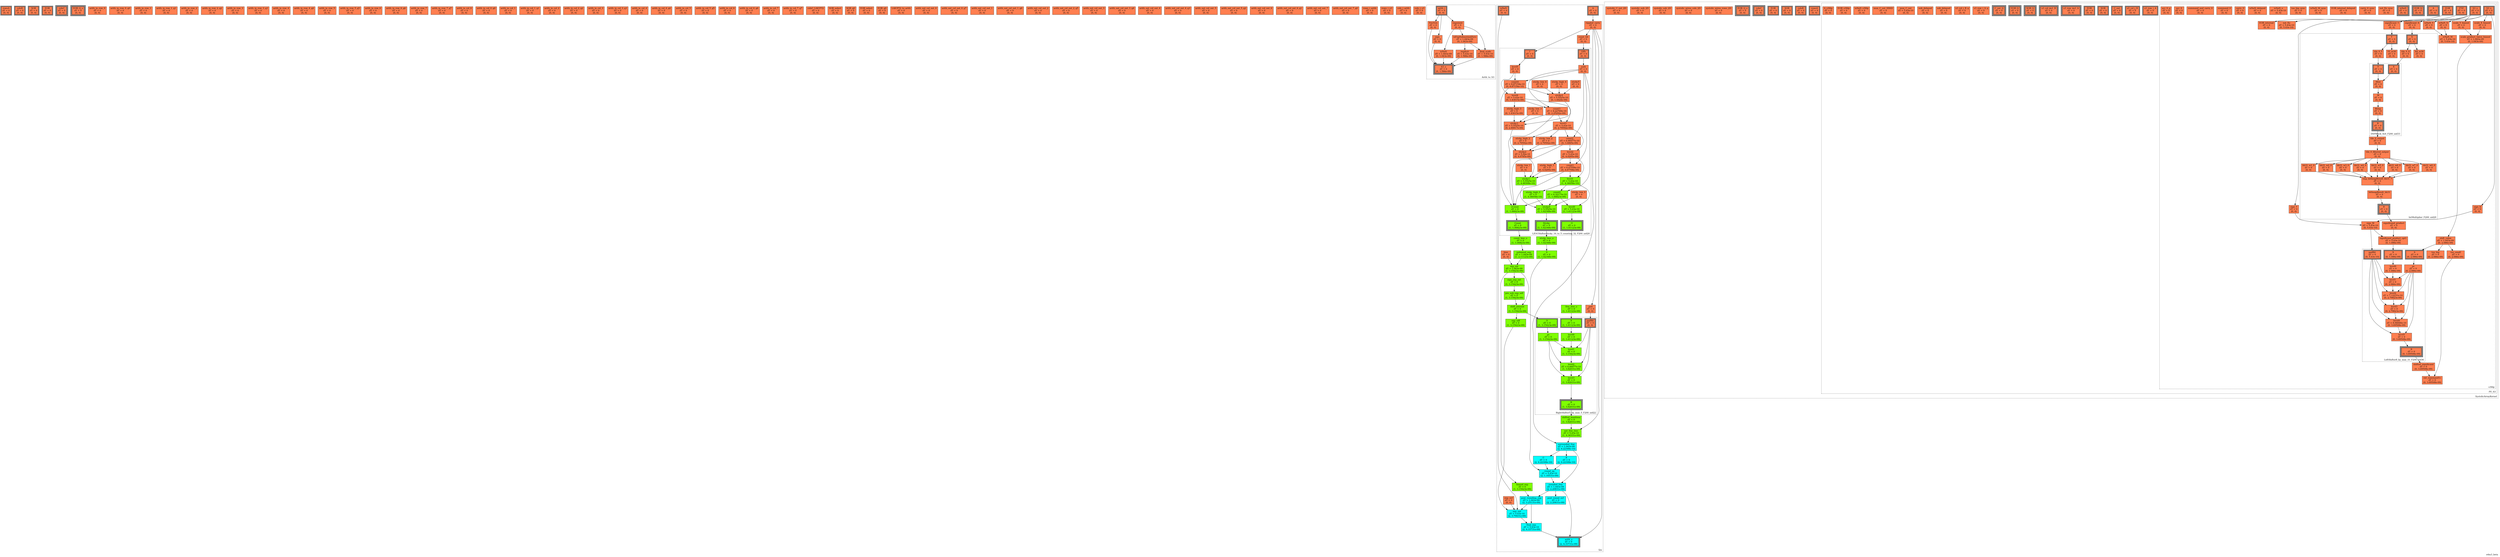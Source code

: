 digraph e4m3_beta
{
	//graph drawing options
	label=e4m3_beta;
	labelloc=bottom;
	labeljust=right;
	ratio=auto;
	nodesep=0.25;
	ranksep=0.5;

	//input/output signals of operator e4m3_beta
	rowsA__e4m3_beta [ label="rowsA\ndT = 0\n(0, 0)", shape=box, color=black, style="bold, filled", fillcolor=coral, peripheries=2 ];
	colsB__e4m3_beta [ label="colsB\ndT = 0\n(0, 0)", shape=box, color=black, style="bold, filled", fillcolor=coral, peripheries=2 ];
	SOB__e4m3_beta [ label="SOB\ndT = 0\n(0, 0)", shape=box, color=black, style="bold, filled", fillcolor=coral, peripheries=2 ];
	EOB__e4m3_beta [ label="EOB\ndT = 0\n(0, 0)", shape=box, color=black, style="bold, filled", fillcolor=coral, peripheries=2 ];
	colsC__e4m3_beta [ label="colsC\ndT = 0\n(0, 0)", shape=box, color=black, style="bold, filled", fillcolor=coral, peripheries=3 ];
	EOB_Q_o__e4m3_beta [ label="EOB_Q_o\ndT = 0\n(0, 0)", shape=box, color=black, style="bold, filled", fillcolor=coral, peripheries=3 ];
	{rank=same rowsA__e4m3_beta, colsB__e4m3_beta, SOB__e4m3_beta, EOB__e4m3_beta};
	{rank=same colsC__e4m3_beta, EOB_Q_o__e4m3_beta};
	//internal signals of operator e4m3_beta
	arith_in_row_0__e4m3_beta [ label="arith_in_row_0\ndT = 0\n(0, 0)", shape=box, color=black, style=filled, fillcolor=coral, peripheries=1 ];
	arith_in_row_0_q0__e4m3_beta [ label="arith_in_row_0_q0\ndT = 0\n(0, 0)", shape=box, color=black, style=filled, fillcolor=coral, peripheries=1 ];
	arith_in_row_1__e4m3_beta [ label="arith_in_row_1\ndT = 0\n(0, 0)", shape=box, color=black, style=filled, fillcolor=coral, peripheries=1 ];
	arith_in_row_1_q1__e4m3_beta [ label="arith_in_row_1_q1\ndT = 0\n(0, 0)", shape=box, color=black, style=filled, fillcolor=coral, peripheries=1 ];
	arith_in_row_2__e4m3_beta [ label="arith_in_row_2\ndT = 0\n(0, 0)", shape=box, color=black, style=filled, fillcolor=coral, peripheries=1 ];
	arith_in_row_2_q2__e4m3_beta [ label="arith_in_row_2_q2\ndT = 0\n(0, 0)", shape=box, color=black, style=filled, fillcolor=coral, peripheries=1 ];
	arith_in_row_3__e4m3_beta [ label="arith_in_row_3\ndT = 0\n(0, 0)", shape=box, color=black, style=filled, fillcolor=coral, peripheries=1 ];
	arith_in_row_3_q3__e4m3_beta [ label="arith_in_row_3_q3\ndT = 0\n(0, 0)", shape=box, color=black, style=filled, fillcolor=coral, peripheries=1 ];
	arith_in_row_4__e4m3_beta [ label="arith_in_row_4\ndT = 0\n(0, 0)", shape=box, color=black, style=filled, fillcolor=coral, peripheries=1 ];
	arith_in_row_4_q4__e4m3_beta [ label="arith_in_row_4_q4\ndT = 0\n(0, 0)", shape=box, color=black, style=filled, fillcolor=coral, peripheries=1 ];
	arith_in_row_5__e4m3_beta [ label="arith_in_row_5\ndT = 0\n(0, 0)", shape=box, color=black, style=filled, fillcolor=coral, peripheries=1 ];
	arith_in_row_5_q5__e4m3_beta [ label="arith_in_row_5_q5\ndT = 0\n(0, 0)", shape=box, color=black, style=filled, fillcolor=coral, peripheries=1 ];
	arith_in_row_6__e4m3_beta [ label="arith_in_row_6\ndT = 0\n(0, 0)", shape=box, color=black, style=filled, fillcolor=coral, peripheries=1 ];
	arith_in_row_6_q6__e4m3_beta [ label="arith_in_row_6_q6\ndT = 0\n(0, 0)", shape=box, color=black, style=filled, fillcolor=coral, peripheries=1 ];
	arith_in_row_7__e4m3_beta [ label="arith_in_row_7\ndT = 0\n(0, 0)", shape=box, color=black, style=filled, fillcolor=coral, peripheries=1 ];
	arith_in_row_7_q7__e4m3_beta [ label="arith_in_row_7_q7\ndT = 0\n(0, 0)", shape=box, color=black, style=filled, fillcolor=coral, peripheries=1 ];
	arith_in_col_0__e4m3_beta [ label="arith_in_col_0\ndT = 0\n(0, 0)", shape=box, color=black, style=filled, fillcolor=coral, peripheries=1 ];
	arith_in_col_0_q0__e4m3_beta [ label="arith_in_col_0_q0\ndT = 0\n(0, 0)", shape=box, color=black, style=filled, fillcolor=coral, peripheries=1 ];
	arith_in_col_1__e4m3_beta [ label="arith_in_col_1\ndT = 0\n(0, 0)", shape=box, color=black, style=filled, fillcolor=coral, peripheries=1 ];
	arith_in_col_1_q1__e4m3_beta [ label="arith_in_col_1_q1\ndT = 0\n(0, 0)", shape=box, color=black, style=filled, fillcolor=coral, peripheries=1 ];
	arith_in_col_2__e4m3_beta [ label="arith_in_col_2\ndT = 0\n(0, 0)", shape=box, color=black, style=filled, fillcolor=coral, peripheries=1 ];
	arith_in_col_2_q2__e4m3_beta [ label="arith_in_col_2_q2\ndT = 0\n(0, 0)", shape=box, color=black, style=filled, fillcolor=coral, peripheries=1 ];
	arith_in_col_3__e4m3_beta [ label="arith_in_col_3\ndT = 0\n(0, 0)", shape=box, color=black, style=filled, fillcolor=coral, peripheries=1 ];
	arith_in_col_3_q3__e4m3_beta [ label="arith_in_col_3_q3\ndT = 0\n(0, 0)", shape=box, color=black, style=filled, fillcolor=coral, peripheries=1 ];
	arith_in_col_4__e4m3_beta [ label="arith_in_col_4\ndT = 0\n(0, 0)", shape=box, color=black, style=filled, fillcolor=coral, peripheries=1 ];
	arith_in_col_4_q4__e4m3_beta [ label="arith_in_col_4_q4\ndT = 0\n(0, 0)", shape=box, color=black, style=filled, fillcolor=coral, peripheries=1 ];
	arith_in_col_5__e4m3_beta [ label="arith_in_col_5\ndT = 0\n(0, 0)", shape=box, color=black, style=filled, fillcolor=coral, peripheries=1 ];
	arith_in_col_5_q5__e4m3_beta [ label="arith_in_col_5_q5\ndT = 0\n(0, 0)", shape=box, color=black, style=filled, fillcolor=coral, peripheries=1 ];
	arith_in_col_6__e4m3_beta [ label="arith_in_col_6\ndT = 0\n(0, 0)", shape=box, color=black, style=filled, fillcolor=coral, peripheries=1 ];
	arith_in_col_6_q6__e4m3_beta [ label="arith_in_col_6_q6\ndT = 0\n(0, 0)", shape=box, color=black, style=filled, fillcolor=coral, peripheries=1 ];
	arith_in_col_7__e4m3_beta [ label="arith_in_col_7\ndT = 0\n(0, 0)", shape=box, color=black, style=filled, fillcolor=coral, peripheries=1 ];
	arith_in_col_7_q7__e4m3_beta [ label="arith_in_col_7_q7\ndT = 0\n(0, 0)", shape=box, color=black, style=filled, fillcolor=coral, peripheries=1 ];
	colsC_LAICPT2__e4m3_beta [ label="colsC_LAICPT2\ndT = 0\n(0, 0)", shape=box, color=black, style=filled, fillcolor=coral, peripheries=1 ];
	SOB_select__e4m3_beta [ label="SOB_select\ndT = 0\n(0, 0)", shape=box, color=black, style=filled, fillcolor=coral, peripheries=1 ];
	SOB_q0__e4m3_beta [ label="SOB_q0\ndT = 0\n(0, 0)", shape=box, color=black, style=filled, fillcolor=coral, peripheries=1 ];
	EOB_select__e4m3_beta [ label="EOB_select\ndT = 0\n(0, 0)", shape=box, color=black, style=filled, fillcolor=coral, peripheries=1 ];
	EOB_q0__e4m3_beta [ label="EOB_q0\ndT = 0\n(0, 0)", shape=box, color=black, style=filled, fillcolor=coral, peripheries=1 ];
	LAICPT2_to_arith__e4m3_beta [ label="LAICPT2_to_arith\ndT = 0\n(0, 0)", shape=box, color=black, style=filled, fillcolor=coral, peripheries=1 ];
	arith_out_col_out_0__e4m3_beta [ label="arith_out_col_out_0\ndT = 0\n(0, 0)", shape=box, color=black, style=filled, fillcolor=coral, peripheries=1 ];
	arith_out_col_out_0_q7__e4m3_beta [ label="arith_out_col_out_0_q7\ndT = 0\n(0, 0)", shape=box, color=black, style=filled, fillcolor=coral, peripheries=1 ];
	arith_out_col_out_1__e4m3_beta [ label="arith_out_col_out_1\ndT = 0\n(0, 0)", shape=box, color=black, style=filled, fillcolor=coral, peripheries=1 ];
	arith_out_col_out_1_q6__e4m3_beta [ label="arith_out_col_out_1_q6\ndT = 0\n(0, 0)", shape=box, color=black, style=filled, fillcolor=coral, peripheries=1 ];
	arith_out_col_out_2__e4m3_beta [ label="arith_out_col_out_2\ndT = 0\n(0, 0)", shape=box, color=black, style=filled, fillcolor=coral, peripheries=1 ];
	arith_out_col_out_2_q5__e4m3_beta [ label="arith_out_col_out_2_q5\ndT = 0\n(0, 0)", shape=box, color=black, style=filled, fillcolor=coral, peripheries=1 ];
	arith_out_col_out_3__e4m3_beta [ label="arith_out_col_out_3\ndT = 0\n(0, 0)", shape=box, color=black, style=filled, fillcolor=coral, peripheries=1 ];
	arith_out_col_out_3_q4__e4m3_beta [ label="arith_out_col_out_3_q4\ndT = 0\n(0, 0)", shape=box, color=black, style=filled, fillcolor=coral, peripheries=1 ];
	arith_out_col_out_4__e4m3_beta [ label="arith_out_col_out_4\ndT = 0\n(0, 0)", shape=box, color=black, style=filled, fillcolor=coral, peripheries=1 ];
	arith_out_col_out_4_q3__e4m3_beta [ label="arith_out_col_out_4_q3\ndT = 0\n(0, 0)", shape=box, color=black, style=filled, fillcolor=coral, peripheries=1 ];
	arith_out_col_out_5__e4m3_beta [ label="arith_out_col_out_5\ndT = 0\n(0, 0)", shape=box, color=black, style=filled, fillcolor=coral, peripheries=1 ];
	arith_out_col_out_5_q2__e4m3_beta [ label="arith_out_col_out_5_q2\ndT = 0\n(0, 0)", shape=box, color=black, style=filled, fillcolor=coral, peripheries=1 ];
	arith_out_col_out_6__e4m3_beta [ label="arith_out_col_out_6\ndT = 0\n(0, 0)", shape=box, color=black, style=filled, fillcolor=coral, peripheries=1 ];
	arith_out_col_out_6_q1__e4m3_beta [ label="arith_out_col_out_6_q1\ndT = 0\n(0, 0)", shape=box, color=black, style=filled, fillcolor=coral, peripheries=1 ];
	arith_out_col_out_7__e4m3_beta [ label="arith_out_col_out_7\ndT = 0\n(0, 0)", shape=box, color=black, style=filled, fillcolor=coral, peripheries=1 ];
	arith_out_col_out_7_q0__e4m3_beta [ label="arith_out_col_out_7_q0\ndT = 0\n(0, 0)", shape=box, color=black, style=filled, fillcolor=coral, peripheries=1 ];
	rows_i_arith__e4m3_beta [ label="rows_i_arith\ndT = 0\n(0, 0)", shape=box, color=black, style=filled, fillcolor=coral, peripheries=1 ];
	rows_i_s3__e4m3_beta [ label="rows_i_s3\ndT = 0\n(0, 0)", shape=box, color=black, style=filled, fillcolor=coral, peripheries=1 ];
	cols_j_arith__e4m3_beta [ label="cols_j_arith\ndT = 0\n(0, 0)", shape=box, color=black, style=filled, fillcolor=coral, peripheries=1 ];
	cols_j_s3__e4m3_beta [ label="cols_j_s3\ndT = 0\n(0, 0)", shape=box, color=black, style=filled, fillcolor=coral, peripheries=1 ];

	//subcomponents of operator e4m3_beta

	subgraph cluster_Arith_to_S3
	{
		//graph drawing options
		label=Arith_to_S3;
		labelloc=bottom;
		labeljust=right;
		style="bold, dotted";
		ratio=auto;
		nodesep=0.25;
		ranksep=0.5;

		//input/output signals of operator Arith_to_S3
		arith_i__Arith_to_S3 [ label="arith_i\ndT = 0\n(0, 0)", shape=box, color=black, style="bold, filled", fillcolor=coral, peripheries=2 ];
		S3_o__Arith_to_S3 [ label="S3_o\ndT = 0\n(0, 1.586e-09)", shape=box, color=black, style="bold, filled", fillcolor=coral, peripheries=3 ];
		{rank=same arith_i__Arith_to_S3};
		{rank=same S3_o__Arith_to_S3};
		//internal signals of operator Arith_to_S3
		sign__Arith_to_S3 [ label="sign\ndT = 0\n(0, 0)", shape=box, color=black, style=filled, fillcolor=coral, peripheries=1 ];
		exponent__Arith_to_S3 [ label="exponent\ndT = 0\n(0, 0)", shape=box, color=black, style=filled, fillcolor=coral, peripheries=1 ];
		fraction__Arith_to_S3 [ label="fraction\ndT = 0\n(0, 0)", shape=box, color=black, style=filled, fillcolor=coral, peripheries=1 ];
		isNaN__Arith_to_S3 [ label="isNaN\ndT = 1.043e-09\n(0, 1.043e-09)", shape=box, color=black, style=filled, fillcolor=coral, peripheries=1 ];
		isExpSubnormalZero__Arith_to_S3 [ label="isExpSubnormalZero\ndT = 1.043e-09\n(0, 1.043e-09)", shape=box, color=black, style=filled, fillcolor=coral, peripheries=1 ];
		implicit__Arith_to_S3 [ label="implicit\ndT = 5.43e-10\n(0, 1.586e-09)", shape=box, color=black, style=filled, fillcolor=coral, peripheries=1 ];
		final_scale__Arith_to_S3 [ label="final_scale\ndT = 5.43e-10\n(0, 1.586e-09)", shape=box, color=black, style=filled, fillcolor=coral, peripheries=1 ];

		//subcomponents of operator Arith_to_S3

		//input and internal signal connections of operator Arith_to_S3
		arith_i__Arith_to_S3 -> sign__Arith_to_S3 [ arrowhead=normal, arrowsize=1.0, arrowtail=normal, color=black, dir=forward  ];
		arith_i__Arith_to_S3 -> exponent__Arith_to_S3 [ arrowhead=normal, arrowsize=1.0, arrowtail=normal, color=black, dir=forward  ];
		arith_i__Arith_to_S3 -> fraction__Arith_to_S3 [ arrowhead=normal, arrowsize=1.0, arrowtail=normal, color=black, dir=forward  ];
		sign__Arith_to_S3 -> S3_o__Arith_to_S3 [ arrowhead=normal, arrowsize=1.0, arrowtail=normal, color=black, dir=forward  ];
		exponent__Arith_to_S3 -> isNaN__Arith_to_S3 [ arrowhead=normal, arrowsize=1.0, arrowtail=normal, color=black, dir=forward  ];
		exponent__Arith_to_S3 -> isExpSubnormalZero__Arith_to_S3 [ arrowhead=normal, arrowsize=1.0, arrowtail=normal, color=black, dir=forward  ];
		exponent__Arith_to_S3 -> final_scale__Arith_to_S3 [ arrowhead=normal, arrowsize=1.0, arrowtail=normal, color=black, dir=forward  ];
		fraction__Arith_to_S3 -> S3_o__Arith_to_S3 [ arrowhead=normal, arrowsize=1.0, arrowtail=normal, color=black, dir=forward  ];
		isNaN__Arith_to_S3 -> S3_o__Arith_to_S3 [ arrowhead=normal, arrowsize=1.0, arrowtail=normal, color=black, dir=forward  ];
		isExpSubnormalZero__Arith_to_S3 -> implicit__Arith_to_S3 [ arrowhead=normal, arrowsize=1.0, arrowtail=normal, color=black, dir=forward  ];
		isExpSubnormalZero__Arith_to_S3 -> final_scale__Arith_to_S3 [ arrowhead=normal, arrowsize=1.0, arrowtail=normal, color=black, dir=forward  ];
		implicit__Arith_to_S3 -> S3_o__Arith_to_S3 [ arrowhead=normal, arrowsize=1.0, arrowtail=normal, color=black, dir=forward  ];
		final_scale__Arith_to_S3 -> S3_o__Arith_to_S3 [ arrowhead=normal, arrowsize=1.0, arrowtail=normal, color=black, dir=forward  ];
	}

		//output signal connections of operator Arith_to_S3

	subgraph cluster_l2a
	{
		//graph drawing options
		label=l2a;
		labelloc=bottom;
		labeljust=right;
		style="bold, dotted";
		ratio=auto;
		nodesep=0.25;
		ranksep=0.5;

		//input/output signals of operator l2a
		A__l2a [ label="A\ndT = 0\n(0, 0)", shape=box, color=black, style="bold, filled", fillcolor=coral, peripheries=2 ];
		isNaN__l2a [ label="isNaN\ndT = 0\n(0, 0)", shape=box, color=black, style="bold, filled", fillcolor=coral, peripheries=2 ];
		arith_o__l2a [ label="arith_o\ndT = 0\n(2, 4.33731e-09)", shape=box, color=black, style="bold, filled", fillcolor=cyan, peripheries=3 ];
		{rank=same A__l2a, isNaN__l2a};
		{rank=same arith_o__l2a};
		//internal signals of operator l2a
		rippled_carry__l2a [ label="rippled_carry\ndT = 0\n(0, 0)", shape=box, color=black, style=filled, fillcolor=coral, peripheries=1 ];
		count_bit__l2a [ label="count_bit\ndT = 0\n(0, 0)", shape=box, color=black, style=filled, fillcolor=coral, peripheries=1 ];
		count_lzoc_o__l2a [ label="count_lzoc_o\ndT = 0\n(1, 1.06823e-09)", shape=box, color=black, style=filled, fillcolor=chartreuse, peripheries=1 ];
		frac_lzoc_o__l2a [ label="frac_lzoc_o\ndT = 0\n(1, 1.61123e-09)", shape=box, color=black, style=filled, fillcolor=chartreuse, peripheries=1 ];
		sticky_lzoc_o__l2a [ label="sticky_lzoc_o\ndT = 0\n(1, 1.62348e-09)", shape=box, color=black, style=filled, fillcolor=chartreuse, peripheries=1 ];
		unbiased_exp__l2a [ label="unbiased_exp\ndT = 1.043e-09\n(1, 2.11123e-09)", shape=box, color=black, style=filled, fillcolor=chartreuse, peripheries=1 ];
		bias__l2a [ label="bias\ndT = 0\n(0, 0)", shape=box, color=black, style=filled, fillcolor=coral, peripheries=1 ];
		exp_ext__l2a [ label="exp_ext\ndT = 1.043e-09\n(1, 3.15423e-09)", shape=box, color=black, style=filled, fillcolor=chartreuse, peripheries=1 ];
		sign_exp_ext__l2a [ label="sign_exp_ext\ndT = 0\n(1, 3.15423e-09)", shape=box, color=black, style=filled, fillcolor=chartreuse, peripheries=1 ];
		exp_ovf__l2a [ label="exp_ovf\ndT = 0\n(0, 0)", shape=box, color=black, style=filled, fillcolor=coral, peripheries=1 ];
		pre_sub_exp_udf__l2a [ label="pre_sub_exp_udf\ndT = 0\n(1, 3.15423e-09)", shape=box, color=black, style=filled, fillcolor=chartreuse, peripheries=1 ];
		pad__l2a [ label="pad\ndT = 0\n(0, 0)", shape=box, color=black, style=filled, fillcolor=coral, peripheries=1 ];
		shift_amount__l2a [ label="shift_amount\ndT = 0\n(1, 3.15423e-09)", shape=box, color=black, style=filled, fillcolor=chartreuse, peripheries=1 ];
		shifted_mantissa__l2a [ label="shifted_mantissa\ndT = 0\n(1, 3.82031e-09)", shape=box, color=black, style=filled, fillcolor=chartreuse, peripheries=1 ];
		exp_udf__l2a [ label="exp_udf\ndT = 0\n(1, 3.15423e-09)", shape=box, color=black, style=filled, fillcolor=chartreuse, peripheries=1 ];
		biased_exp__l2a [ label="biased_exp\ndT = 0\n(1, 3.15423e-09)", shape=box, color=black, style=filled, fillcolor=chartreuse, peripheries=1 ];
		not_frac_lzoc__l2a [ label="not_frac_lzoc\ndT = 5.43e-10\n(1, 4.36331e-09)", shape=box, color=black, style=filled, fillcolor=chartreuse, peripheries=1 ];
		unrounded_frac__l2a [ label="unrounded_frac\ndT = 1.043e-09\n(2, 6.22308e-10)", shape=box, color=black, style=filled, fillcolor=cyan, peripheries=1 ];
		G__l2a [ label="G\ndT = 0\n(2, 6.22308e-10)", shape=box, color=black, style=filled, fillcolor=cyan, peripheries=1 ];
		R__l2a [ label="R\ndT = 0\n(2, 6.22308e-10)", shape=box, color=black, style=filled, fillcolor=cyan, peripheries=1 ];
		S__l2a [ label="S\ndT = 0\n(1, 1.62348e-09)", shape=box, color=black, style=filled, fillcolor=chartreuse, peripheries=1 ];
		round_up__l2a [ label="round_up\ndT = 5.43e-10\n(2, 1.16531e-09)", shape=box, color=black, style=filled, fillcolor=cyan, peripheries=1 ];
		rounded_frac__l2a [ label="rounded_frac\ndT = 1.043e-09\n(2, 2.20831e-09)", shape=box, color=black, style=filled, fillcolor=cyan, peripheries=1 ];
		post_round_ovf__l2a [ label="post_round_ovf\ndT = 0\n(2, 2.20831e-09)", shape=box, color=black, style=filled, fillcolor=cyan, peripheries=1 ];
		post_rounding_exp__l2a [ label="post_rounding_exp\ndT = 1.043e-09\n(2, 3.25131e-09)", shape=box, color=black, style=filled, fillcolor=cyan, peripheries=1 ];
		nan_out__l2a [ label="nan_out\ndT = 5.43e-10\n(2, 3.79431e-09)", shape=box, color=black, style=filled, fillcolor=cyan, peripheries=1 ];
		final_exp__l2a [ label="final_exp\ndT = 5.43e-10\n(2, 4.33731e-09)", shape=box, color=black, style=filled, fillcolor=cyan, peripheries=1 ];

		//subcomponents of operator l2a

		subgraph cluster_LZOCShifterSticky_16_to_5_counting_32_F200_uid20
		{
			//graph drawing options
			label=LZOCShifterSticky_16_to_5_counting_32_F200_uid20;
			labelloc=bottom;
			labeljust=right;
			style="bold, dotted";
			ratio=auto;
			nodesep=0.25;
			ranksep=0.5;

			//input/output signals of operator LZOCShifterSticky_16_to_5_counting_32_F200_uid20
			I__LZOCShifterSticky_16_to_5_counting_32_F200_uid20 [ label="I\ndT = 0\n(0, 0)", shape=box, color=black, style="bold, filled", fillcolor=coral, peripheries=2 ];
			OZb__LZOCShifterSticky_16_to_5_counting_32_F200_uid20 [ label="OZb\ndT = 0\n(0, 0)", shape=box, color=black, style="bold, filled", fillcolor=coral, peripheries=2 ];
			Count__LZOCShifterSticky_16_to_5_counting_32_F200_uid20 [ label="Count\ndT = 0\n(1, 1.06823e-09)", shape=box, color=black, style="bold, filled", fillcolor=chartreuse, peripheries=3 ];
			O__LZOCShifterSticky_16_to_5_counting_32_F200_uid20 [ label="O\ndT = 0\n(1, 1.61123e-09)", shape=box, color=black, style="bold, filled", fillcolor=chartreuse, peripheries=3 ];
			Sticky__LZOCShifterSticky_16_to_5_counting_32_F200_uid20 [ label="Sticky\ndT = 0\n(1, 1.62348e-09)", shape=box, color=black, style="bold, filled", fillcolor=chartreuse, peripheries=3 ];
			{rank=same I__LZOCShifterSticky_16_to_5_counting_32_F200_uid20, OZb__LZOCShifterSticky_16_to_5_counting_32_F200_uid20};
			{rank=same Count__LZOCShifterSticky_16_to_5_counting_32_F200_uid20, O__LZOCShifterSticky_16_to_5_counting_32_F200_uid20, Sticky__LZOCShifterSticky_16_to_5_counting_32_F200_uid20};
			//internal signals of operator LZOCShifterSticky_16_to_5_counting_32_F200_uid20
			level5__LZOCShifterSticky_16_to_5_counting_32_F200_uid20 [ label="level5\ndT = 0\n(0, 0)", shape=box, color=black, style=filled, fillcolor=coral, peripheries=1 ];
			sozb__LZOCShifterSticky_16_to_5_counting_32_F200_uid20 [ label="sozb\ndT = 0\n(0, 0)", shape=box, color=black, style=filled, fillcolor=coral, peripheries=1 ];
			sticky5__LZOCShifterSticky_16_to_5_counting_32_F200_uid20 [ label="sticky5\ndT = 0\n(0, 0)", shape=box, color=black, style=filled, fillcolor=coral, peripheries=1 ];
			count4__LZOCShifterSticky_16_to_5_counting_32_F200_uid20 [ label="count4\ndT = 8.87154e-10\n(0, 8.87154e-10)", shape=box, color=black, style=filled, fillcolor=coral, peripheries=1 ];
			level4__LZOCShifterSticky_16_to_5_counting_32_F200_uid20 [ label="level4\ndT = 5.43e-10\n(0, 1.43015e-09)", shape=box, color=black, style=filled, fillcolor=coral, peripheries=1 ];
			sticky_high_4__LZOCShifterSticky_16_to_5_counting_32_F200_uid20 [ label="sticky_high_4\ndT = 0\n(0, 0)", shape=box, color=black, style=filled, fillcolor=coral, peripheries=1 ];
			sticky_low_4__LZOCShifterSticky_16_to_5_counting_32_F200_uid20 [ label="sticky_low_4\ndT = 0\n(0, 0)", shape=box, color=black, style=filled, fillcolor=coral, peripheries=1 ];
			sticky4__LZOCShifterSticky_16_to_5_counting_32_F200_uid20 [ label="sticky4\ndT = 5.5525e-10\n(0, 1.4424e-09)", shape=box, color=black, style=filled, fillcolor=coral, peripheries=1 ];
			count3__LZOCShifterSticky_16_to_5_counting_32_F200_uid20 [ label="count3\ndT = 8.22769e-10\n(0, 2.25292e-09)", shape=box, color=black, style=filled, fillcolor=coral, peripheries=1 ];
			level3__LZOCShifterSticky_16_to_5_counting_32_F200_uid20 [ label="level3\ndT = 5.43e-10\n(0, 2.79592e-09)", shape=box, color=black, style=filled, fillcolor=coral, peripheries=1 ];
			sticky_high_3__LZOCShifterSticky_16_to_5_counting_32_F200_uid20 [ label="sticky_high_3\ndT = 0\n(0, 1.43015e-09)", shape=box, color=black, style=filled, fillcolor=coral, peripheries=1 ];
			sticky_low_3__LZOCShifterSticky_16_to_5_counting_32_F200_uid20 [ label="sticky_low_3\ndT = 0\n(0, 0)", shape=box, color=black, style=filled, fillcolor=coral, peripheries=1 ];
			sticky3__LZOCShifterSticky_16_to_5_counting_32_F200_uid20 [ label="sticky3\ndT = 5.5525e-10\n(0, 2.80817e-09)", shape=box, color=black, style=filled, fillcolor=coral, peripheries=1 ];
			count2__LZOCShifterSticky_16_to_5_counting_32_F200_uid20 [ label="count2\ndT = 6.90577e-10\n(0, 3.4865e-09)", shape=box, color=black, style=filled, fillcolor=coral, peripheries=1 ];
			level2__LZOCShifterSticky_16_to_5_counting_32_F200_uid20 [ label="level2\ndT = 5.43e-10\n(0, 4.0295e-09)", shape=box, color=black, style=filled, fillcolor=coral, peripheries=1 ];
			sticky_high_2__LZOCShifterSticky_16_to_5_counting_32_F200_uid20 [ label="sticky_high_2\ndT = 0\n(0, 2.79592e-09)", shape=box, color=black, style=filled, fillcolor=coral, peripheries=1 ];
			sticky_low_2__LZOCShifterSticky_16_to_5_counting_32_F200_uid20 [ label="sticky_low_2\ndT = 0\n(0, 2.79592e-09)", shape=box, color=black, style=filled, fillcolor=coral, peripheries=1 ];
			sticky2__LZOCShifterSticky_16_to_5_counting_32_F200_uid20 [ label="sticky2\ndT = 5.92e-10\n(0, 4.0785e-09)", shape=box, color=black, style=filled, fillcolor=coral, peripheries=1 ];
			count1__LZOCShifterSticky_16_to_5_counting_32_F200_uid20 [ label="count1\ndT = 6.47558e-10\n(0, 4.67706e-09)", shape=box, color=black, style=filled, fillcolor=coral, peripheries=1 ];
			level1__LZOCShifterSticky_16_to_5_counting_32_F200_uid20 [ label="level1\ndT = 5.43e-10\n(1, 4.36058e-10)", shape=box, color=black, style=filled, fillcolor=chartreuse, peripheries=1 ];
			sticky_high_1__LZOCShifterSticky_16_to_5_counting_32_F200_uid20 [ label="sticky_high_1\ndT = 0\n(0, 4.0295e-09)", shape=box, color=black, style=filled, fillcolor=coral, peripheries=1 ];
			sticky_low_1__LZOCShifterSticky_16_to_5_counting_32_F200_uid20 [ label="sticky_low_1\ndT = 0\n(0, 0)", shape=box, color=black, style=filled, fillcolor=coral, peripheries=1 ];
			sticky1__LZOCShifterSticky_16_to_5_counting_32_F200_uid20 [ label="sticky1\ndT = 5.5525e-10\n(1, 4.48308e-10)", shape=box, color=black, style=filled, fillcolor=chartreuse, peripheries=1 ];
			count0__LZOCShifterSticky_16_to_5_counting_32_F200_uid20 [ label="count0\ndT = 6.32173e-10\n(1, 1.06823e-09)", shape=box, color=black, style=filled, fillcolor=chartreuse, peripheries=1 ];
			level0__LZOCShifterSticky_16_to_5_counting_32_F200_uid20 [ label="level0\ndT = 5.43e-10\n(1, 1.61123e-09)", shape=box, color=black, style=filled, fillcolor=chartreuse, peripheries=1 ];
			sticky_high_0__LZOCShifterSticky_16_to_5_counting_32_F200_uid20 [ label="sticky_high_0\ndT = 0\n(1, 4.36058e-10)", shape=box, color=black, style=filled, fillcolor=chartreuse, peripheries=1 ];
			sticky_low_0__LZOCShifterSticky_16_to_5_counting_32_F200_uid20 [ label="sticky_low_0\ndT = 0\n(0, 0)", shape=box, color=black, style=filled, fillcolor=coral, peripheries=1 ];
			sticky0__LZOCShifterSticky_16_to_5_counting_32_F200_uid20 [ label="sticky0\ndT = 5.5525e-10\n(1, 1.62348e-09)", shape=box, color=black, style=filled, fillcolor=chartreuse, peripheries=1 ];
			sCount__LZOCShifterSticky_16_to_5_counting_32_F200_uid20 [ label="sCount\ndT = 0\n(1, 1.06823e-09)", shape=box, color=black, style=filled, fillcolor=chartreuse, peripheries=1 ];

			//subcomponents of operator LZOCShifterSticky_16_to_5_counting_32_F200_uid20

			//input and internal signal connections of operator LZOCShifterSticky_16_to_5_counting_32_F200_uid20
			I__LZOCShifterSticky_16_to_5_counting_32_F200_uid20 -> level5__LZOCShifterSticky_16_to_5_counting_32_F200_uid20 [ arrowhead=normal, arrowsize=1.0, arrowtail=normal, color=black, dir=forward  ];
			OZb__LZOCShifterSticky_16_to_5_counting_32_F200_uid20 -> sozb__LZOCShifterSticky_16_to_5_counting_32_F200_uid20 [ arrowhead=normal, arrowsize=1.0, arrowtail=normal, color=black, dir=forward  ];
			level5__LZOCShifterSticky_16_to_5_counting_32_F200_uid20 -> count4__LZOCShifterSticky_16_to_5_counting_32_F200_uid20 [ arrowhead=normal, arrowsize=1.0, arrowtail=normal, color=black, dir=forward  ];
			level5__LZOCShifterSticky_16_to_5_counting_32_F200_uid20 -> level4__LZOCShifterSticky_16_to_5_counting_32_F200_uid20 [ arrowhead=normal, arrowsize=1.0, arrowtail=normal, color=black, dir=forward  ];
			sozb__LZOCShifterSticky_16_to_5_counting_32_F200_uid20 -> count4__LZOCShifterSticky_16_to_5_counting_32_F200_uid20 [ arrowhead=normal, arrowsize=1.0, arrowtail=normal, color=black, dir=forward  ];
			sozb__LZOCShifterSticky_16_to_5_counting_32_F200_uid20 -> count3__LZOCShifterSticky_16_to_5_counting_32_F200_uid20 [ arrowhead=normal, arrowsize=1.0, arrowtail=normal, color=black, dir=forward  ];
			sozb__LZOCShifterSticky_16_to_5_counting_32_F200_uid20 -> count2__LZOCShifterSticky_16_to_5_counting_32_F200_uid20 [ arrowhead=normal, arrowsize=1.0, arrowtail=normal, color=black, dir=forward  ];
			sozb__LZOCShifterSticky_16_to_5_counting_32_F200_uid20 -> count1__LZOCShifterSticky_16_to_5_counting_32_F200_uid20 [ arrowhead=normal, arrowsize=1.0, arrowtail=normal, color=black, dir=forward  ];
			sozb__LZOCShifterSticky_16_to_5_counting_32_F200_uid20 -> count0__LZOCShifterSticky_16_to_5_counting_32_F200_uid20 [ arrowhead=normal, arrowsize=1.0, arrowtail=normal, color=black, dir=forward  ];
			sticky5__LZOCShifterSticky_16_to_5_counting_32_F200_uid20 -> sticky4__LZOCShifterSticky_16_to_5_counting_32_F200_uid20 [ arrowhead=normal, arrowsize=1.0, arrowtail=normal, color=black, dir=forward  ];
			count4__LZOCShifterSticky_16_to_5_counting_32_F200_uid20 -> level4__LZOCShifterSticky_16_to_5_counting_32_F200_uid20 [ arrowhead=normal, arrowsize=1.0, arrowtail=normal, color=black, dir=forward  ];
			count4__LZOCShifterSticky_16_to_5_counting_32_F200_uid20 -> sticky4__LZOCShifterSticky_16_to_5_counting_32_F200_uid20 [ arrowhead=normal, arrowsize=1.0, arrowtail=normal, color=black, dir=forward  ];
			count4__LZOCShifterSticky_16_to_5_counting_32_F200_uid20 -> sCount__LZOCShifterSticky_16_to_5_counting_32_F200_uid20 [ arrowhead=normal, arrowsize=1.0, arrowtail=normal, color=black, dir=forward  ];
			level4__LZOCShifterSticky_16_to_5_counting_32_F200_uid20 -> count3__LZOCShifterSticky_16_to_5_counting_32_F200_uid20 [ arrowhead=normal, arrowsize=1.0, arrowtail=normal, color=black, dir=forward  ];
			level4__LZOCShifterSticky_16_to_5_counting_32_F200_uid20 -> level3__LZOCShifterSticky_16_to_5_counting_32_F200_uid20 [ arrowhead=normal, arrowsize=1.0, arrowtail=normal, color=black, dir=forward  ];
			level4__LZOCShifterSticky_16_to_5_counting_32_F200_uid20 -> sticky_high_3__LZOCShifterSticky_16_to_5_counting_32_F200_uid20 [ arrowhead=normal, arrowsize=1.0, arrowtail=normal, color=black, dir=forward  ];
			sticky_high_4__LZOCShifterSticky_16_to_5_counting_32_F200_uid20 -> sticky4__LZOCShifterSticky_16_to_5_counting_32_F200_uid20 [ arrowhead=normal, arrowsize=1.0, arrowtail=normal, color=black, dir=forward  ];
			sticky_low_4__LZOCShifterSticky_16_to_5_counting_32_F200_uid20 -> sticky4__LZOCShifterSticky_16_to_5_counting_32_F200_uid20 [ arrowhead=normal, arrowsize=1.0, arrowtail=normal, color=black, dir=forward  ];
			sticky4__LZOCShifterSticky_16_to_5_counting_32_F200_uid20 -> sticky3__LZOCShifterSticky_16_to_5_counting_32_F200_uid20 [ arrowhead=normal, arrowsize=1.0, arrowtail=normal, color=black, dir=forward  ];
			count3__LZOCShifterSticky_16_to_5_counting_32_F200_uid20 -> level3__LZOCShifterSticky_16_to_5_counting_32_F200_uid20 [ arrowhead=normal, arrowsize=1.0, arrowtail=normal, color=black, dir=forward  ];
			count3__LZOCShifterSticky_16_to_5_counting_32_F200_uid20 -> sticky3__LZOCShifterSticky_16_to_5_counting_32_F200_uid20 [ arrowhead=normal, arrowsize=1.0, arrowtail=normal, color=black, dir=forward  ];
			count3__LZOCShifterSticky_16_to_5_counting_32_F200_uid20 -> sCount__LZOCShifterSticky_16_to_5_counting_32_F200_uid20 [ arrowhead=normal, arrowsize=1.0, arrowtail=normal, color=black, dir=forward  ];
			level3__LZOCShifterSticky_16_to_5_counting_32_F200_uid20 -> count2__LZOCShifterSticky_16_to_5_counting_32_F200_uid20 [ arrowhead=normal, arrowsize=1.0, arrowtail=normal, color=black, dir=forward  ];
			level3__LZOCShifterSticky_16_to_5_counting_32_F200_uid20 -> level2__LZOCShifterSticky_16_to_5_counting_32_F200_uid20 [ arrowhead=normal, arrowsize=1.0, arrowtail=normal, color=black, dir=forward  ];
			level3__LZOCShifterSticky_16_to_5_counting_32_F200_uid20 -> sticky_high_2__LZOCShifterSticky_16_to_5_counting_32_F200_uid20 [ arrowhead=normal, arrowsize=1.0, arrowtail=normal, color=black, dir=forward  ];
			level3__LZOCShifterSticky_16_to_5_counting_32_F200_uid20 -> sticky_low_2__LZOCShifterSticky_16_to_5_counting_32_F200_uid20 [ arrowhead=normal, arrowsize=1.0, arrowtail=normal, color=black, dir=forward  ];
			sticky_high_3__LZOCShifterSticky_16_to_5_counting_32_F200_uid20 -> sticky3__LZOCShifterSticky_16_to_5_counting_32_F200_uid20 [ arrowhead=normal, arrowsize=1.0, arrowtail=normal, color=black, dir=forward  ];
			sticky_low_3__LZOCShifterSticky_16_to_5_counting_32_F200_uid20 -> sticky3__LZOCShifterSticky_16_to_5_counting_32_F200_uid20 [ arrowhead=normal, arrowsize=1.0, arrowtail=normal, color=black, dir=forward  ];
			sticky3__LZOCShifterSticky_16_to_5_counting_32_F200_uid20 -> sticky2__LZOCShifterSticky_16_to_5_counting_32_F200_uid20 [ arrowhead=normal, arrowsize=1.0, arrowtail=normal, color=black, dir=forward  ];
			count2__LZOCShifterSticky_16_to_5_counting_32_F200_uid20 -> level2__LZOCShifterSticky_16_to_5_counting_32_F200_uid20 [ arrowhead=normal, arrowsize=1.0, arrowtail=normal, color=black, dir=forward  ];
			count2__LZOCShifterSticky_16_to_5_counting_32_F200_uid20 -> sticky2__LZOCShifterSticky_16_to_5_counting_32_F200_uid20 [ arrowhead=normal, arrowsize=1.0, arrowtail=normal, color=black, dir=forward  ];
			count2__LZOCShifterSticky_16_to_5_counting_32_F200_uid20 -> sCount__LZOCShifterSticky_16_to_5_counting_32_F200_uid20 [ arrowhead=normal, arrowsize=1.0, arrowtail=normal, color=black, dir=forward  ];
			level2__LZOCShifterSticky_16_to_5_counting_32_F200_uid20 -> count1__LZOCShifterSticky_16_to_5_counting_32_F200_uid20 [ arrowhead=normal, arrowsize=1.0, arrowtail=normal, color=black, dir=forward  ];
			level2__LZOCShifterSticky_16_to_5_counting_32_F200_uid20 -> level1__LZOCShifterSticky_16_to_5_counting_32_F200_uid20 [ arrowhead=normal, arrowsize=1.0, arrowtail=normal, color=black, dir=forward  ];
			level2__LZOCShifterSticky_16_to_5_counting_32_F200_uid20 -> sticky_high_1__LZOCShifterSticky_16_to_5_counting_32_F200_uid20 [ arrowhead=normal, arrowsize=1.0, arrowtail=normal, color=black, dir=forward  ];
			sticky_high_2__LZOCShifterSticky_16_to_5_counting_32_F200_uid20 -> sticky2__LZOCShifterSticky_16_to_5_counting_32_F200_uid20 [ arrowhead=normal, arrowsize=1.0, arrowtail=normal, color=black, dir=forward  ];
			sticky_low_2__LZOCShifterSticky_16_to_5_counting_32_F200_uid20 -> sticky2__LZOCShifterSticky_16_to_5_counting_32_F200_uid20 [ arrowhead=normal, arrowsize=1.0, arrowtail=normal, color=black, dir=forward  ];
			sticky2__LZOCShifterSticky_16_to_5_counting_32_F200_uid20 -> sticky1__LZOCShifterSticky_16_to_5_counting_32_F200_uid20 [ arrowhead=normal, arrowsize=1.0, arrowtail=normal, color=black, dir=forward  ];
			count1__LZOCShifterSticky_16_to_5_counting_32_F200_uid20 -> level1__LZOCShifterSticky_16_to_5_counting_32_F200_uid20 [ arrowhead=normal, arrowsize=1.0, arrowtail=normal, color=black, dir=forward  ];
			count1__LZOCShifterSticky_16_to_5_counting_32_F200_uid20 -> sticky1__LZOCShifterSticky_16_to_5_counting_32_F200_uid20 [ arrowhead=normal, arrowsize=1.0, arrowtail=normal, color=black, dir=forward  ];
			count1__LZOCShifterSticky_16_to_5_counting_32_F200_uid20 -> sCount__LZOCShifterSticky_16_to_5_counting_32_F200_uid20 [ arrowhead=normal, arrowsize=1.0, arrowtail=normal, color=black, dir=forward  ];
			level1__LZOCShifterSticky_16_to_5_counting_32_F200_uid20 -> count0__LZOCShifterSticky_16_to_5_counting_32_F200_uid20 [ arrowhead=normal, arrowsize=1.0, arrowtail=normal, color=black, dir=forward  ];
			level1__LZOCShifterSticky_16_to_5_counting_32_F200_uid20 -> level0__LZOCShifterSticky_16_to_5_counting_32_F200_uid20 [ arrowhead=normal, arrowsize=1.0, arrowtail=normal, color=black, dir=forward  ];
			level1__LZOCShifterSticky_16_to_5_counting_32_F200_uid20 -> sticky_high_0__LZOCShifterSticky_16_to_5_counting_32_F200_uid20 [ arrowhead=normal, arrowsize=1.0, arrowtail=normal, color=black, dir=forward  ];
			sticky_high_1__LZOCShifterSticky_16_to_5_counting_32_F200_uid20 -> sticky1__LZOCShifterSticky_16_to_5_counting_32_F200_uid20 [ arrowhead=normal, arrowsize=1.0, arrowtail=normal, color=black, dir=forward  ];
			sticky_low_1__LZOCShifterSticky_16_to_5_counting_32_F200_uid20 -> sticky1__LZOCShifterSticky_16_to_5_counting_32_F200_uid20 [ arrowhead=normal, arrowsize=1.0, arrowtail=normal, color=black, dir=forward  ];
			sticky1__LZOCShifterSticky_16_to_5_counting_32_F200_uid20 -> sticky0__LZOCShifterSticky_16_to_5_counting_32_F200_uid20 [ arrowhead=normal, arrowsize=1.0, arrowtail=normal, color=black, dir=forward  ];
			count0__LZOCShifterSticky_16_to_5_counting_32_F200_uid20 -> level0__LZOCShifterSticky_16_to_5_counting_32_F200_uid20 [ arrowhead=normal, arrowsize=1.0, arrowtail=normal, color=black, dir=forward  ];
			count0__LZOCShifterSticky_16_to_5_counting_32_F200_uid20 -> sticky0__LZOCShifterSticky_16_to_5_counting_32_F200_uid20 [ arrowhead=normal, arrowsize=1.0, arrowtail=normal, color=black, dir=forward  ];
			count0__LZOCShifterSticky_16_to_5_counting_32_F200_uid20 -> sCount__LZOCShifterSticky_16_to_5_counting_32_F200_uid20 [ arrowhead=normal, arrowsize=1.0, arrowtail=normal, color=black, dir=forward  ];
			level0__LZOCShifterSticky_16_to_5_counting_32_F200_uid20 -> O__LZOCShifterSticky_16_to_5_counting_32_F200_uid20 [ arrowhead=normal, arrowsize=1.0, arrowtail=normal, color=black, dir=forward  ];
			sticky_high_0__LZOCShifterSticky_16_to_5_counting_32_F200_uid20 -> sticky0__LZOCShifterSticky_16_to_5_counting_32_F200_uid20 [ arrowhead=normal, arrowsize=1.0, arrowtail=normal, color=black, dir=forward  ];
			sticky_low_0__LZOCShifterSticky_16_to_5_counting_32_F200_uid20 -> sticky0__LZOCShifterSticky_16_to_5_counting_32_F200_uid20 [ arrowhead=normal, arrowsize=1.0, arrowtail=normal, color=black, dir=forward  ];
			sticky0__LZOCShifterSticky_16_to_5_counting_32_F200_uid20 -> Sticky__LZOCShifterSticky_16_to_5_counting_32_F200_uid20 [ arrowhead=normal, arrowsize=1.0, arrowtail=normal, color=black, dir=forward  ];
			sCount__LZOCShifterSticky_16_to_5_counting_32_F200_uid20 -> Count__LZOCShifterSticky_16_to_5_counting_32_F200_uid20 [ arrowhead=normal, arrowsize=1.0, arrowtail=normal, color=black, dir=forward  ];
		}

			//output signal connections of operator LZOCShifterSticky_16_to_5_counting_32_F200_uid20
			Count__LZOCShifterSticky_16_to_5_counting_32_F200_uid20 -> count_lzoc_o__l2a [ arrowhead=normal, arrowsize=1.0, arrowtail=normal, color=black, dir=forward  ];
			O__LZOCShifterSticky_16_to_5_counting_32_F200_uid20 -> frac_lzoc_o__l2a [ arrowhead=normal, arrowsize=1.0, arrowtail=normal, color=black, dir=forward  ];
			Sticky__LZOCShifterSticky_16_to_5_counting_32_F200_uid20 -> sticky_lzoc_o__l2a [ arrowhead=normal, arrowsize=1.0, arrowtail=normal, color=black, dir=forward  ];

		subgraph cluster_RightShifter5_by_max_5_F200_uid22
		{
			//graph drawing options
			label=RightShifter5_by_max_5_F200_uid22;
			labelloc=bottom;
			labeljust=right;
			style="bold, dotted";
			ratio=auto;
			nodesep=0.25;
			ranksep=0.5;

			//input/output signals of operator RightShifter5_by_max_5_F200_uid22
			X__RightShifter5_by_max_5_F200_uid22 [ label="X\ndT = 0\n(1, 1.61123e-09)", shape=box, color=black, style="bold, filled", fillcolor=chartreuse, peripheries=2 ];
			S__RightShifter5_by_max_5_F200_uid22 [ label="S\ndT = 0\n(1, 3.15423e-09)", shape=box, color=black, style="bold, filled", fillcolor=chartreuse, peripheries=2 ];
			padBit__RightShifter5_by_max_5_F200_uid22 [ label="padBit\ndT = 0\n(0, 0)", shape=box, color=black, style="bold, filled", fillcolor=coral, peripheries=2 ];
			R__RightShifter5_by_max_5_F200_uid22 [ label="R\ndT = 0\n(1, 3.82031e-09)", shape=box, color=black, style="bold, filled", fillcolor=chartreuse, peripheries=3 ];
			{rank=same X__RightShifter5_by_max_5_F200_uid22, S__RightShifter5_by_max_5_F200_uid22, padBit__RightShifter5_by_max_5_F200_uid22};
			{rank=same R__RightShifter5_by_max_5_F200_uid22};
			//internal signals of operator RightShifter5_by_max_5_F200_uid22
			ps__RightShifter5_by_max_5_F200_uid22 [ label="ps\ndT = 0\n(1, 3.15423e-09)", shape=box, color=black, style=filled, fillcolor=chartreuse, peripheries=1 ];
			level0__RightShifter5_by_max_5_F200_uid22 [ label="level0\ndT = 0\n(1, 1.61123e-09)", shape=box, color=black, style=filled, fillcolor=chartreuse, peripheries=1 ];
			level1__RightShifter5_by_max_5_F200_uid22 [ label="level1\ndT = 0\n(1, 3.15423e-09)", shape=box, color=black, style=filled, fillcolor=chartreuse, peripheries=1 ];
			level2__RightShifter5_by_max_5_F200_uid22 [ label="level2\ndT = 6.66077e-10\n(1, 3.82031e-09)", shape=box, color=black, style=filled, fillcolor=chartreuse, peripheries=1 ];
			level3__RightShifter5_by_max_5_F200_uid22 [ label="level3\ndT = 0\n(1, 3.82031e-09)", shape=box, color=black, style=filled, fillcolor=chartreuse, peripheries=1 ];

			//subcomponents of operator RightShifter5_by_max_5_F200_uid22

			//input and internal signal connections of operator RightShifter5_by_max_5_F200_uid22
			X__RightShifter5_by_max_5_F200_uid22 -> level0__RightShifter5_by_max_5_F200_uid22 [ arrowhead=normal, arrowsize=1.0, arrowtail=normal, color=black, dir=forward  ];
			S__RightShifter5_by_max_5_F200_uid22 -> ps__RightShifter5_by_max_5_F200_uid22 [ arrowhead=normal, arrowsize=1.0, arrowtail=normal, color=black, dir=forward  ];
			padBit__RightShifter5_by_max_5_F200_uid22 -> level1__RightShifter5_by_max_5_F200_uid22 [ arrowhead=normal, arrowsize=1.0, arrowtail=normal, color=black, dir=forward  ];
			padBit__RightShifter5_by_max_5_F200_uid22 -> level2__RightShifter5_by_max_5_F200_uid22 [ arrowhead=normal, arrowsize=1.0, arrowtail=normal, color=black, dir=forward  ];
			padBit__RightShifter5_by_max_5_F200_uid22 -> level3__RightShifter5_by_max_5_F200_uid22 [ arrowhead=normal, arrowsize=1.0, arrowtail=normal, color=black, dir=forward  ];
			ps__RightShifter5_by_max_5_F200_uid22 -> level1__RightShifter5_by_max_5_F200_uid22 [ arrowhead=normal, arrowsize=1.0, arrowtail=normal, color=black, dir=forward  ];
			ps__RightShifter5_by_max_5_F200_uid22 -> level2__RightShifter5_by_max_5_F200_uid22 [ arrowhead=normal, arrowsize=1.0, arrowtail=normal, color=black, dir=forward  ];
			ps__RightShifter5_by_max_5_F200_uid22 -> level3__RightShifter5_by_max_5_F200_uid22 [ arrowhead=normal, arrowsize=1.0, arrowtail=normal, color=black, dir=forward  ];
			level0__RightShifter5_by_max_5_F200_uid22 -> level1__RightShifter5_by_max_5_F200_uid22 [ arrowhead=normal, arrowsize=1.0, arrowtail=normal, color=black, dir=forward  ];
			level1__RightShifter5_by_max_5_F200_uid22 -> level2__RightShifter5_by_max_5_F200_uid22 [ arrowhead=normal, arrowsize=1.0, arrowtail=normal, color=black, dir=forward  ];
			level2__RightShifter5_by_max_5_F200_uid22 -> level3__RightShifter5_by_max_5_F200_uid22 [ arrowhead=normal, arrowsize=1.0, arrowtail=normal, color=black, dir=forward  ];
			level3__RightShifter5_by_max_5_F200_uid22 -> R__RightShifter5_by_max_5_F200_uid22 [ arrowhead=normal, arrowsize=1.0, arrowtail=normal, color=black, dir=forward  ];
		}

			//output signal connections of operator RightShifter5_by_max_5_F200_uid22
			R__RightShifter5_by_max_5_F200_uid22 -> shifted_mantissa__l2a [ arrowhead=normal, arrowsize=1.0, arrowtail=normal, color=black, dir=forward  ];

		//input and internal signal connections of operator l2a
		A__l2a -> rippled_carry__l2a [ arrowhead=normal, arrowsize=1.0, arrowtail=normal, color=black, dir=forward  ];
		isNaN__l2a -> nan_out__l2a [ arrowhead=normal, arrowsize=1.0, arrowtail=normal, color=black, dir=forward  ];
		rippled_carry__l2a -> count_bit__l2a [ arrowhead=normal, arrowsize=1.0, arrowtail=normal, color=black, dir=forward  ];
		rippled_carry__l2a -> I__LZOCShifterSticky_16_to_5_counting_32_F200_uid20 [ arrowhead=normal, arrowsize=1.0, arrowtail=normal, color=black, dir=forward  ];
		rippled_carry__l2a -> pad__l2a [ arrowhead=normal, arrowsize=1.0, arrowtail=normal, color=black, dir=forward  ];
		rippled_carry__l2a -> not_frac_lzoc__l2a [ arrowhead=normal, arrowsize=1.0, arrowtail=normal, color=black, dir=forward  ];
		rippled_carry__l2a -> unrounded_frac__l2a [ arrowhead=normal, arrowsize=1.0, arrowtail=normal, color=black, dir=forward  ];
		rippled_carry__l2a -> arith_o__l2a [ arrowhead=normal, arrowsize=1.0, arrowtail=normal, color=black, dir=forward  ];
		count_bit__l2a -> OZb__LZOCShifterSticky_16_to_5_counting_32_F200_uid20 [ arrowhead=normal, arrowsize=1.0, arrowtail=normal, color=black, dir=forward  ];
		count_lzoc_o__l2a -> unbiased_exp__l2a [ arrowhead=normal, arrowsize=1.0, arrowtail=normal, color=black, dir=forward  ];
		frac_lzoc_o__l2a -> X__RightShifter5_by_max_5_F200_uid22 [ arrowhead=normal, arrowsize=1.0, arrowtail=normal, color=black, dir=forward  ];
		sticky_lzoc_o__l2a -> S__l2a [ arrowhead=normal, arrowsize=1.0, arrowtail=normal, color=black, dir=forward  ];
		unbiased_exp__l2a -> exp_ext__l2a [ arrowhead=normal, arrowsize=1.0, arrowtail=normal, color=black, dir=forward  ];
		bias__l2a -> exp_ext__l2a [ arrowhead=normal, arrowsize=1.0, arrowtail=normal, color=black, dir=forward  ];
		exp_ext__l2a -> sign_exp_ext__l2a [ arrowhead=normal, arrowsize=1.0, arrowtail=normal, color=black, dir=forward  ];
		exp_ext__l2a -> shift_amount__l2a [ arrowhead=normal, arrowsize=1.0, arrowtail=normal, color=black, dir=forward  ];
		exp_ext__l2a -> biased_exp__l2a [ arrowhead=normal, arrowsize=1.0, arrowtail=normal, color=black, dir=forward  ];
		sign_exp_ext__l2a -> pre_sub_exp_udf__l2a [ arrowhead=normal, arrowsize=1.0, arrowtail=normal, color=black, dir=forward  ];
		exp_ovf__l2a -> nan_out__l2a [ arrowhead=normal, arrowsize=1.0, arrowtail=normal, color=black, dir=forward  ];
		pre_sub_exp_udf__l2a -> shift_amount__l2a [ arrowhead=normal, arrowsize=1.0, arrowtail=normal, color=black, dir=forward  ];
		pad__l2a -> padBit__RightShifter5_by_max_5_F200_uid22 [ arrowhead=normal, arrowsize=1.0, arrowtail=normal, color=black, dir=forward  ];
		shift_amount__l2a -> S__RightShifter5_by_max_5_F200_uid22 [ arrowhead=normal, arrowsize=1.0, arrowtail=normal, color=black, dir=forward  ];
		shift_amount__l2a -> exp_udf__l2a [ arrowhead=normal, arrowsize=1.0, arrowtail=normal, color=black, dir=forward  ];
		shifted_mantissa__l2a -> not_frac_lzoc__l2a [ arrowhead=normal, arrowsize=1.0, arrowtail=normal, color=black, dir=forward  ];
		exp_udf__l2a -> nan_out__l2a [ arrowhead=normal, arrowsize=1.0, arrowtail=normal, color=black, dir=forward  ];
		biased_exp__l2a -> post_rounding_exp__l2a [ arrowhead=normal, arrowsize=1.0, arrowtail=normal, color=black, dir=forward  ];
		not_frac_lzoc__l2a -> unrounded_frac__l2a [ arrowhead=normal, arrowsize=1.0, arrowtail=normal, color=black, dir=forward  ];
		unrounded_frac__l2a -> G__l2a [ arrowhead=normal, arrowsize=1.0, arrowtail=normal, color=black, dir=forward  ];
		unrounded_frac__l2a -> R__l2a [ arrowhead=normal, arrowsize=1.0, arrowtail=normal, color=black, dir=forward  ];
		unrounded_frac__l2a -> rounded_frac__l2a [ arrowhead=normal, arrowsize=1.0, arrowtail=normal, color=black, dir=forward  ];
		G__l2a -> round_up__l2a [ arrowhead=normal, arrowsize=1.0, arrowtail=normal, color=black, dir=forward  ];
		R__l2a -> round_up__l2a [ arrowhead=normal, arrowsize=1.0, arrowtail=normal, color=black, dir=forward  ];
		S__l2a -> round_up__l2a [ arrowhead=normal, arrowsize=1.0, arrowtail=normal, color=black, dir=forward  ];
		round_up__l2a -> rounded_frac__l2a [ arrowhead=normal, arrowsize=1.0, arrowtail=normal, color=black, dir=forward  ];
		rounded_frac__l2a -> post_round_ovf__l2a [ arrowhead=normal, arrowsize=1.0, arrowtail=normal, color=black, dir=forward  ];
		rounded_frac__l2a -> post_rounding_exp__l2a [ arrowhead=normal, arrowsize=1.0, arrowtail=normal, color=black, dir=forward  ];
		rounded_frac__l2a -> arith_o__l2a [ arrowhead=normal, arrowsize=1.0, arrowtail=normal, color=black, dir=forward  ];
		post_rounding_exp__l2a -> nan_out__l2a [ arrowhead=normal, arrowsize=1.0, arrowtail=normal, color=black, dir=forward  ];
		post_rounding_exp__l2a -> final_exp__l2a [ arrowhead=normal, arrowsize=1.0, arrowtail=normal, color=black, dir=forward  ];
		nan_out__l2a -> final_exp__l2a [ arrowhead=normal, arrowsize=1.0, arrowtail=normal, color=black, dir=forward  ];
		final_exp__l2a -> arith_o__l2a [ arrowhead=normal, arrowsize=1.0, arrowtail=normal, color=black, dir=forward  ];
	}

		//output signal connections of operator l2a

	subgraph cluster_SystolicArrayKernel
	{
		//graph drawing options
		label=SystolicArrayKernel;
		labelloc=bottom;
		labeljust=right;
		style="bold, dotted";
		ratio=auto;
		nodesep=0.25;
		ranksep=0.5;

		//input/output signals of operator SystolicArrayKernel
		rowsA__SystolicArrayKernel [ label="rowsA\ndT = 0\n(0, 0)", shape=box, color=black, style="bold, filled", fillcolor=coral, peripheries=2 ];
		colsB__SystolicArrayKernel [ label="colsB\ndT = 0\n(0, 0)", shape=box, color=black, style="bold, filled", fillcolor=coral, peripheries=2 ];
		SOB__SystolicArrayKernel [ label="SOB\ndT = 0\n(0, 0)", shape=box, color=black, style="bold, filled", fillcolor=coral, peripheries=2 ];
		EOB__SystolicArrayKernel [ label="EOB\ndT = 0\n(0, 0)", shape=box, color=black, style="bold, filled", fillcolor=coral, peripheries=2 ];
		colsC__SystolicArrayKernel [ label="colsC\ndT = 0\n(0, 0)", shape=box, color=black, style="bold, filled", fillcolor=coral, peripheries=3 ];
		EOB_Q_o__SystolicArrayKernel [ label="EOB_Q_o\ndT = 0\n(0, 0)", shape=box, color=black, style="bold, filled", fillcolor=coral, peripheries=3 ];
		{rank=same rowsA__SystolicArrayKernel, colsB__SystolicArrayKernel, SOB__SystolicArrayKernel, EOB__SystolicArrayKernel};
		{rank=same colsC__SystolicArrayKernel, EOB_Q_o__SystolicArrayKernel};
		//internal signals of operator SystolicArrayKernel
		systolic_wires_rows_2D__SystolicArrayKernel [ label="systolic_wires_rows_2D\ndT = 0\n(0, 0)", shape=box, color=black, style=filled, fillcolor=coral, peripheries=1 ];
		systolic_wires_cols_2D__SystolicArrayKernel [ label="systolic_wires_cols_2D\ndT = 0\n(0, 0)", shape=box, color=black, style=filled, fillcolor=coral, peripheries=1 ];
		systolic_sob_2D__SystolicArrayKernel [ label="systolic_sob_2D\ndT = 0\n(0, 0)", shape=box, color=black, style=filled, fillcolor=coral, peripheries=1 ];
		systolic_eob_2D__SystolicArrayKernel [ label="systolic_eob_2D\ndT = 0\n(0, 0)", shape=box, color=black, style=filled, fillcolor=coral, peripheries=1 ];
		systolic_C_out_2D__SystolicArrayKernel [ label="systolic_C_out_2D\ndT = 0\n(0, 0)", shape=box, color=black, style=filled, fillcolor=coral, peripheries=1 ];

		//subcomponents of operator SystolicArrayKernel

		subgraph cluster_PE_S3
		{
			//graph drawing options
			label=PE_S3;
			labelloc=bottom;
			labeljust=right;
			style="bold, dotted";
			ratio=auto;
			nodesep=0.25;
			ranksep=0.5;

			//input/output signals of operator PE_S3
			s3_row_i_A__PE_S3 [ label="s3_row_i_A\ndT = 0\n(0, 0)", shape=box, color=black, style="bold, filled", fillcolor=coral, peripheries=2 ];
			s3_col_j_B__PE_S3 [ label="s3_col_j_B\ndT = 0\n(0, 0)", shape=box, color=black, style="bold, filled", fillcolor=coral, peripheries=2 ];
			C_out__PE_S3 [ label="C_out\ndT = 0\n(0, 0)", shape=box, color=black, style="bold, filled", fillcolor=coral, peripheries=2 ];
			SOB__PE_S3 [ label="SOB\ndT = 0\n(0, 0)", shape=box, color=black, style="bold, filled", fillcolor=coral, peripheries=2 ];
			EOB__PE_S3 [ label="EOB\ndT = 0\n(0, 0)", shape=box, color=black, style="bold, filled", fillcolor=coral, peripheries=2 ];
			s3_row_im1_A__PE_S3 [ label="s3_row_im1_A\ndT = 0\n(0, 0)", shape=box, color=black, style="bold, filled", fillcolor=coral, peripheries=3 ];
			s3_col_jm1_B__PE_S3 [ label="s3_col_jm1_B\ndT = 0\n(0, 0)", shape=box, color=black, style="bold, filled", fillcolor=coral, peripheries=3 ];
			SOB_Q__PE_S3 [ label="SOB_Q\ndT = 0\n(0, 0)", shape=box, color=black, style="bold, filled", fillcolor=coral, peripheries=3 ];
			EOB_Q__PE_S3 [ label="EOB_Q\ndT = 0\n(0, 0)", shape=box, color=black, style="bold, filled", fillcolor=coral, peripheries=3 ];
			C_out_Q__PE_S3 [ label="C_out_Q\ndT = 0\n(0, 0)", shape=box, color=black, style="bold, filled", fillcolor=coral, peripheries=3 ];
			{rank=same s3_row_i_A__PE_S3, s3_col_j_B__PE_S3, C_out__PE_S3, SOB__PE_S3, EOB__PE_S3};
			{rank=same s3_row_im1_A__PE_S3, s3_col_jm1_B__PE_S3, SOB_Q__PE_S3, EOB_Q__PE_S3, C_out_Q__PE_S3};
			//internal signals of operator PE_S3
			s3_row_i_A_q__PE_S3 [ label="s3_row_i_A_q\ndT = 0\n(0, 0)", shape=box, color=black, style=filled, fillcolor=coral, peripheries=1 ];
			s3_col_j_B_q__PE_S3 [ label="s3_col_j_B_q\ndT = 0\n(0, 0)", shape=box, color=black, style=filled, fillcolor=coral, peripheries=1 ];
			sob_delayed__PE_S3 [ label="sob_delayed\ndT = 0\n(0, 0)", shape=box, color=black, style=filled, fillcolor=coral, peripheries=1 ];
			eob_delayed__PE_S3 [ label="eob_delayed\ndT = 0\n(0, 0)", shape=box, color=black, style=filled, fillcolor=coral, peripheries=1 ];
			mux_C_out__PE_S3 [ label="mux_C_out\ndT = 5.43e-10\n(0, 0)", shape=box, color=black, style=filled, fillcolor=coral, peripheries=1 ];
			mux_C_out_HSSD__PE_S3 [ label="mux_C_out_HSSD\ndT = 0\n(0, 0)", shape=box, color=black, style=filled, fillcolor=coral, peripheries=1 ];
			isNaN_s3fdp__PE_S3 [ label="isNaN_s3fdp\ndT = 0\n(0, 0)", shape=box, color=black, style=filled, fillcolor=coral, peripheries=1 ];
			EOB_s3fdp__PE_S3 [ label="EOB_s3fdp\ndT = 0\n(0, 0)", shape=box, color=black, style=filled, fillcolor=coral, peripheries=1 ];
			A_s3fdp__PE_S3 [ label="A_s3fdp\ndT = 0\n(0, 0)", shape=box, color=black, style=filled, fillcolor=coral, peripheries=1 ];

			//subcomponents of operator PE_S3

			subgraph cluster_s3fdp
			{
				//graph drawing options
				label=s3fdp;
				labelloc=bottom;
				labeljust=right;
				style="bold, dotted";
				ratio=auto;
				nodesep=0.25;
				ranksep=0.5;

				//input/output signals of operator s3fdp
				S3_x__s3fdp [ label="S3_x\ndT = 0\n(0, 0)", shape=box, color=black, style="bold, filled", fillcolor=coral, peripheries=2 ];
				S3_y__s3fdp [ label="S3_y\ndT = 0\n(0, 0)", shape=box, color=black, style="bold, filled", fillcolor=coral, peripheries=2 ];
				FTZ__s3fdp [ label="FTZ\ndT = 0\n(0, 0)", shape=box, color=black, style="bold, filled", fillcolor=coral, peripheries=2 ];
				EOB__s3fdp [ label="EOB\ndT = 0\n(0, 0)", shape=box, color=black, style="bold, filled", fillcolor=coral, peripheries=2 ];
				A__s3fdp [ label="A\ndT = 0\n(0, 0)", shape=box, color=black, style="bold, filled", fillcolor=coral, peripheries=3 ];
				EOB_Q__s3fdp [ label="EOB_Q\ndT = 0\n(0, 0)", shape=box, color=black, style="bold, filled", fillcolor=coral, peripheries=3 ];
				isNaN__s3fdp [ label="isNaN\ndT = 0\n(0, 0)", shape=box, color=black, style="bold, filled", fillcolor=coral, peripheries=3 ];
				{rank=same S3_x__s3fdp, S3_y__s3fdp, FTZ__s3fdp, EOB__s3fdp};
				{rank=same A__s3fdp, EOB_Q__s3fdp, isNaN__s3fdp};
				//internal signals of operator s3fdp
				sign_X__s3fdp [ label="sign_X\ndT = 0\n(0, 0)", shape=box, color=black, style=filled, fillcolor=coral, peripheries=1 ];
				sign_Y__s3fdp [ label="sign_Y\ndT = 0\n(0, 0)", shape=box, color=black, style=filled, fillcolor=coral, peripheries=1 ];
				sign_M__s3fdp [ label="sign_M\ndT = 5.43e-10\n(0, 5.43e-10)", shape=box, color=black, style=filled, fillcolor=coral, peripheries=1 ];
				isNaN_X__s3fdp [ label="isNaN_X\ndT = 0\n(0, 0)", shape=box, color=black, style=filled, fillcolor=coral, peripheries=1 ];
				isNaN_Y__s3fdp [ label="isNaN_Y\ndT = 0\n(0, 0)", shape=box, color=black, style=filled, fillcolor=coral, peripheries=1 ];
				isNaN_M__s3fdp [ label="isNaN_M\ndT = 5.43e-10\n(0, 5.43e-10)", shape=box, color=black, style=filled, fillcolor=coral, peripheries=1 ];
				significand_X__s3fdp [ label="significand_X\ndT = 0\n(0, 0)", shape=box, color=black, style=filled, fillcolor=coral, peripheries=1 ];
				significand_Y__s3fdp [ label="significand_Y\ndT = 0\n(0, 0)", shape=box, color=black, style=filled, fillcolor=coral, peripheries=1 ];
				significand_product__s3fdp [ label="significand_product\ndT = 0\n(0, 0)", shape=box, color=black, style=filled, fillcolor=coral, peripheries=1 ];
				scale_X_biased__s3fdp [ label="scale_X_biased\ndT = 0\n(0, 0)", shape=box, color=black, style=filled, fillcolor=coral, peripheries=1 ];
				scale_Y_biased__s3fdp [ label="scale_Y_biased\ndT = 0\n(0, 0)", shape=box, color=black, style=filled, fillcolor=coral, peripheries=1 ];
				scale_product_twice_biased__s3fdp [ label="scale_product_twice_biased\ndT = 1.043e-09\n(0, 1.043e-09)", shape=box, color=black, style=filled, fillcolor=coral, peripheries=1 ];
				significand_product_cpt1__s3fdp [ label="significand_product_cpt1\ndT = 5.43e-10\n(0, 1.086e-09)", shape=box, color=black, style=filled, fillcolor=coral, peripheries=1 ];
				shift_value__s3fdp [ label="shift_value\ndT = 1.043e-09\n(0, 2.086e-09)", shape=box, color=black, style=filled, fillcolor=coral, peripheries=1 ];
				shifted_significand__s3fdp [ label="shifted_significand\ndT = 0\n(0, 3.69508e-09)", shape=box, color=black, style=filled, fillcolor=coral, peripheries=1 ];
				too_small__s3fdp [ label="too_small\ndT = 0\n(0, 2.086e-09)", shape=box, color=black, style=filled, fillcolor=coral, peripheries=1 ];
				too_big__s3fdp [ label="too_big\ndT = 0\n(0, 2.086e-09)", shape=box, color=black, style=filled, fillcolor=coral, peripheries=1 ];
				ext_summand1c__s3fdp [ label="ext_summand1c\ndT = 0\n(0, 3.69508e-09)", shape=box, color=black, style=filled, fillcolor=coral, peripheries=1 ];
				not_ftz__s3fdp [ label="not_ftz\ndT = 5.43e-10\n(0, 5.43e-10)", shape=box, color=black, style=filled, fillcolor=coral, peripheries=1 ];
				EOB_internal__s3fdp [ label="EOB_internal\ndT = 0\n(0, 0)", shape=box, color=black, style=filled, fillcolor=coral, peripheries=1 ];
				not_ftz_sync__s3fdp [ label="not_ftz_sync\ndT = 0\n(0, 0)", shape=box, color=black, style=filled, fillcolor=coral, peripheries=1 ];
				carry_0_sync__s3fdp [ label="carry_0_sync\ndT = 0\n(0, 0)", shape=box, color=black, style=filled, fillcolor=coral, peripheries=1 ];
				EOB_internal_delayed__s3fdp [ label="EOB_internal_delayed\ndT = 0\n(0, 0)", shape=box, color=black, style=filled, fillcolor=coral, peripheries=1 ];
				isNaN_M_sync__s3fdp [ label="isNaN_M_sync\ndT = 0\n(0, 0)", shape=box, color=black, style=filled, fillcolor=coral, peripheries=1 ];
				too_big_sync__s3fdp [ label="too_big_sync\ndT = 0\n(0, 0)", shape=box, color=black, style=filled, fillcolor=coral, peripheries=1 ];
				isNaN_o__s3fdp [ label="isNaN_o\ndT = 5.43e-10\n(0, 0)", shape=box, color=black, style=filled, fillcolor=coral, peripheries=1 ];
				isNaN_delayed__s3fdp [ label="isNaN_delayed\ndT = 0\n(0, 0)", shape=box, color=black, style=filled, fillcolor=coral, peripheries=1 ];
				carry_0__s3fdp [ label="carry_0\ndT = 0\n(0, 0)", shape=box, color=black, style=filled, fillcolor=coral, peripheries=1 ];
				summand_0__s3fdp [ label="summand_0\ndT = 0\n(0, 0)", shape=box, color=black, style=filled, fillcolor=coral, peripheries=1 ];
				summand_and_carry_0__s3fdp [ label="summand_and_carry_0\ndT = 0\n(0, 0)", shape=box, color=black, style=filled, fillcolor=coral, peripheries=1 ];
				acc_0__s3fdp [ label="acc_0\ndT = 0\n(0, 0)", shape=box, color=black, style=filled, fillcolor=coral, peripheries=1 ];
				acc_0_q__s3fdp [ label="acc_0_q\ndT = 0\n(0, 0)", shape=box, color=black, style=filled, fillcolor=coral, peripheries=1 ];

				//subcomponents of operator s3fdp

				subgraph cluster_IntMultiplier_F200_uid29
				{
					//graph drawing options
					label=IntMultiplier_F200_uid29;
					labelloc=bottom;
					labeljust=right;
					style="bold, dotted";
					ratio=auto;
					nodesep=0.25;
					ranksep=0.5;

					//input/output signals of operator IntMultiplier_F200_uid29
					X__IntMultiplier_F200_uid29 [ label="X\ndT = 0\n(0, 0)", shape=box, color=black, style="bold, filled", fillcolor=coral, peripheries=2 ];
					Y__IntMultiplier_F200_uid29 [ label="Y\ndT = 0\n(0, 0)", shape=box, color=black, style="bold, filled", fillcolor=coral, peripheries=2 ];
					R__IntMultiplier_F200_uid29 [ label="R\ndT = 0\n(0, 0)", shape=box, color=black, style="bold, filled", fillcolor=coral, peripheries=3 ];
					{rank=same X__IntMultiplier_F200_uid29, Y__IntMultiplier_F200_uid29};
					{rank=same R__IntMultiplier_F200_uid29};
					//internal signals of operator IntMultiplier_F200_uid29
					XX_m30__IntMultiplier_F200_uid29 [ label="XX_m30\ndT = 0\n(0, 0)", shape=box, color=black, style=filled, fillcolor=coral, peripheries=1 ];
					YY_m30__IntMultiplier_F200_uid29 [ label="YY_m30\ndT = 0\n(0, 0)", shape=box, color=black, style=filled, fillcolor=coral, peripheries=1 ];
					tile_0_X__IntMultiplier_F200_uid29 [ label="tile_0_X\ndT = 0\n(0, 0)", shape=box, color=black, style=filled, fillcolor=coral, peripheries=1 ];
					tile_0_Y__IntMultiplier_F200_uid29 [ label="tile_0_Y\ndT = 0\n(0, 0)", shape=box, color=black, style=filled, fillcolor=coral, peripheries=1 ];
					tile_0_output__IntMultiplier_F200_uid29 [ label="tile_0_output\ndT = 0\n(0, 0)", shape=box, color=black, style=filled, fillcolor=coral, peripheries=1 ];
					tile_0_filtered_output__IntMultiplier_F200_uid29 [ label="tile_0_filtered_output\ndT = 0\n(0, 0)", shape=box, color=black, style=filled, fillcolor=coral, peripheries=1 ];
					bh31_w0_0__IntMultiplier_F200_uid29 [ label="bh31_w0_0\ndT = 0\n(0, 0)", shape=box, color=black, style=filled, fillcolor=coral, peripheries=1 ];
					bh31_w1_0__IntMultiplier_F200_uid29 [ label="bh31_w1_0\ndT = 0\n(0, 0)", shape=box, color=black, style=filled, fillcolor=coral, peripheries=1 ];
					bh31_w2_0__IntMultiplier_F200_uid29 [ label="bh31_w2_0\ndT = 0\n(0, 0)", shape=box, color=black, style=filled, fillcolor=coral, peripheries=1 ];
					bh31_w3_0__IntMultiplier_F200_uid29 [ label="bh31_w3_0\ndT = 0\n(0, 0)", shape=box, color=black, style=filled, fillcolor=coral, peripheries=1 ];
					bh31_w4_0__IntMultiplier_F200_uid29 [ label="bh31_w4_0\ndT = 0\n(0, 0)", shape=box, color=black, style=filled, fillcolor=coral, peripheries=1 ];
					bh31_w5_0__IntMultiplier_F200_uid29 [ label="bh31_w5_0\ndT = 0\n(0, 0)", shape=box, color=black, style=filled, fillcolor=coral, peripheries=1 ];
					bh31_w6_0__IntMultiplier_F200_uid29 [ label="bh31_w6_0\ndT = 0\n(0, 0)", shape=box, color=black, style=filled, fillcolor=coral, peripheries=1 ];
					bh31_w7_0__IntMultiplier_F200_uid29 [ label="bh31_w7_0\ndT = 0\n(0, 0)", shape=box, color=black, style=filled, fillcolor=coral, peripheries=1 ];
					tmp_bitheapResult_bh31_7__IntMultiplier_F200_uid29 [ label="tmp_bitheapResult_bh31_7\ndT = 0\n(0, 0)", shape=box, color=black, style=filled, fillcolor=coral, peripheries=1 ];
					bitheapResult_bh31__IntMultiplier_F200_uid29 [ label="bitheapResult_bh31\ndT = 0\n(0, 0)", shape=box, color=black, style=filled, fillcolor=coral, peripheries=1 ];

					//subcomponents of operator IntMultiplier_F200_uid29

					subgraph cluster_DSPBlock_4x4_F200_uid33
					{
						//graph drawing options
						label=DSPBlock_4x4_F200_uid33;
						labelloc=bottom;
						labeljust=right;
						style="bold, dotted";
						ratio=auto;
						nodesep=0.25;
						ranksep=0.5;

						//input/output signals of operator DSPBlock_4x4_F200_uid33
						X__DSPBlock_4x4_F200_uid33 [ label="X\ndT = 0\n(0, 0)", shape=box, color=black, style="bold, filled", fillcolor=coral, peripheries=2 ];
						Y__DSPBlock_4x4_F200_uid33 [ label="Y\ndT = 0\n(0, 0)", shape=box, color=black, style="bold, filled", fillcolor=coral, peripheries=2 ];
						R__DSPBlock_4x4_F200_uid33 [ label="R\ndT = 0\n(0, 0)", shape=box, color=black, style="bold, filled", fillcolor=coral, peripheries=3 ];
						{rank=same X__DSPBlock_4x4_F200_uid33, Y__DSPBlock_4x4_F200_uid33};
						{rank=same R__DSPBlock_4x4_F200_uid33};
						//internal signals of operator DSPBlock_4x4_F200_uid33
						Mint__DSPBlock_4x4_F200_uid33 [ label="Mint\ndT = 0\n(0, 0)", shape=box, color=black, style=filled, fillcolor=coral, peripheries=1 ];
						M__DSPBlock_4x4_F200_uid33 [ label="M\ndT = 0\n(0, 0)", shape=box, color=black, style=filled, fillcolor=coral, peripheries=1 ];
						Rtmp__DSPBlock_4x4_F200_uid33 [ label="Rtmp\ndT = 0\n(0, 0)", shape=box, color=black, style=filled, fillcolor=coral, peripheries=1 ];

						//subcomponents of operator DSPBlock_4x4_F200_uid33

						//input and internal signal connections of operator DSPBlock_4x4_F200_uid33
						X__DSPBlock_4x4_F200_uid33 -> Mint__DSPBlock_4x4_F200_uid33 [ arrowhead=normal, arrowsize=1.0, arrowtail=normal, color=black, dir=forward  ];
						Y__DSPBlock_4x4_F200_uid33 -> Mint__DSPBlock_4x4_F200_uid33 [ arrowhead=normal, arrowsize=1.0, arrowtail=normal, color=black, dir=forward  ];
						Mint__DSPBlock_4x4_F200_uid33 -> M__DSPBlock_4x4_F200_uid33 [ arrowhead=normal, arrowsize=1.0, arrowtail=normal, color=black, dir=forward  ];
						M__DSPBlock_4x4_F200_uid33 -> Rtmp__DSPBlock_4x4_F200_uid33 [ arrowhead=normal, arrowsize=1.0, arrowtail=normal, color=black, dir=forward  ];
						Rtmp__DSPBlock_4x4_F200_uid33 -> R__DSPBlock_4x4_F200_uid33 [ arrowhead=normal, arrowsize=1.0, arrowtail=normal, color=black, dir=forward  ];
					}

						//output signal connections of operator DSPBlock_4x4_F200_uid33
						R__DSPBlock_4x4_F200_uid33 -> tile_0_output__IntMultiplier_F200_uid29 [ arrowhead=normal, arrowsize=1.0, arrowtail=normal, color=black, dir=forward  ];

					//input and internal signal connections of operator IntMultiplier_F200_uid29
					X__IntMultiplier_F200_uid29 -> XX_m30__IntMultiplier_F200_uid29 [ arrowhead=normal, arrowsize=1.0, arrowtail=normal, color=black, dir=forward  ];
					X__IntMultiplier_F200_uid29 -> tile_0_X__IntMultiplier_F200_uid29 [ arrowhead=normal, arrowsize=1.0, arrowtail=normal, color=black, dir=forward  ];
					Y__IntMultiplier_F200_uid29 -> YY_m30__IntMultiplier_F200_uid29 [ arrowhead=normal, arrowsize=1.0, arrowtail=normal, color=black, dir=forward  ];
					Y__IntMultiplier_F200_uid29 -> tile_0_Y__IntMultiplier_F200_uid29 [ arrowhead=normal, arrowsize=1.0, arrowtail=normal, color=black, dir=forward  ];
					tile_0_X__IntMultiplier_F200_uid29 -> X__DSPBlock_4x4_F200_uid33 [ arrowhead=normal, arrowsize=1.0, arrowtail=normal, color=black, dir=forward  ];
					tile_0_Y__IntMultiplier_F200_uid29 -> Y__DSPBlock_4x4_F200_uid33 [ arrowhead=normal, arrowsize=1.0, arrowtail=normal, color=black, dir=forward  ];
					tile_0_output__IntMultiplier_F200_uid29 -> tile_0_filtered_output__IntMultiplier_F200_uid29 [ arrowhead=normal, arrowsize=1.0, arrowtail=normal, color=black, dir=forward  ];
					tile_0_filtered_output__IntMultiplier_F200_uid29 -> bh31_w0_0__IntMultiplier_F200_uid29 [ arrowhead=normal, arrowsize=1.0, arrowtail=normal, color=black, dir=forward  ];
					tile_0_filtered_output__IntMultiplier_F200_uid29 -> bh31_w1_0__IntMultiplier_F200_uid29 [ arrowhead=normal, arrowsize=1.0, arrowtail=normal, color=black, dir=forward  ];
					tile_0_filtered_output__IntMultiplier_F200_uid29 -> bh31_w2_0__IntMultiplier_F200_uid29 [ arrowhead=normal, arrowsize=1.0, arrowtail=normal, color=black, dir=forward  ];
					tile_0_filtered_output__IntMultiplier_F200_uid29 -> bh31_w3_0__IntMultiplier_F200_uid29 [ arrowhead=normal, arrowsize=1.0, arrowtail=normal, color=black, dir=forward  ];
					tile_0_filtered_output__IntMultiplier_F200_uid29 -> bh31_w4_0__IntMultiplier_F200_uid29 [ arrowhead=normal, arrowsize=1.0, arrowtail=normal, color=black, dir=forward  ];
					tile_0_filtered_output__IntMultiplier_F200_uid29 -> bh31_w5_0__IntMultiplier_F200_uid29 [ arrowhead=normal, arrowsize=1.0, arrowtail=normal, color=black, dir=forward  ];
					tile_0_filtered_output__IntMultiplier_F200_uid29 -> bh31_w6_0__IntMultiplier_F200_uid29 [ arrowhead=normal, arrowsize=1.0, arrowtail=normal, color=black, dir=forward  ];
					tile_0_filtered_output__IntMultiplier_F200_uid29 -> bh31_w7_0__IntMultiplier_F200_uid29 [ arrowhead=normal, arrowsize=1.0, arrowtail=normal, color=black, dir=forward  ];
					bh31_w0_0__IntMultiplier_F200_uid29 -> tmp_bitheapResult_bh31_7__IntMultiplier_F200_uid29 [ arrowhead=normal, arrowsize=1.0, arrowtail=normal, color=black, dir=forward  ];
					bh31_w1_0__IntMultiplier_F200_uid29 -> tmp_bitheapResult_bh31_7__IntMultiplier_F200_uid29 [ arrowhead=normal, arrowsize=1.0, arrowtail=normal, color=black, dir=forward  ];
					bh31_w2_0__IntMultiplier_F200_uid29 -> tmp_bitheapResult_bh31_7__IntMultiplier_F200_uid29 [ arrowhead=normal, arrowsize=1.0, arrowtail=normal, color=black, dir=forward  ];
					bh31_w3_0__IntMultiplier_F200_uid29 -> tmp_bitheapResult_bh31_7__IntMultiplier_F200_uid29 [ arrowhead=normal, arrowsize=1.0, arrowtail=normal, color=black, dir=forward  ];
					bh31_w4_0__IntMultiplier_F200_uid29 -> tmp_bitheapResult_bh31_7__IntMultiplier_F200_uid29 [ arrowhead=normal, arrowsize=1.0, arrowtail=normal, color=black, dir=forward  ];
					bh31_w5_0__IntMultiplier_F200_uid29 -> tmp_bitheapResult_bh31_7__IntMultiplier_F200_uid29 [ arrowhead=normal, arrowsize=1.0, arrowtail=normal, color=black, dir=forward  ];
					bh31_w6_0__IntMultiplier_F200_uid29 -> tmp_bitheapResult_bh31_7__IntMultiplier_F200_uid29 [ arrowhead=normal, arrowsize=1.0, arrowtail=normal, color=black, dir=forward  ];
					bh31_w7_0__IntMultiplier_F200_uid29 -> tmp_bitheapResult_bh31_7__IntMultiplier_F200_uid29 [ arrowhead=normal, arrowsize=1.0, arrowtail=normal, color=black, dir=forward  ];
					tmp_bitheapResult_bh31_7__IntMultiplier_F200_uid29 -> bitheapResult_bh31__IntMultiplier_F200_uid29 [ arrowhead=normal, arrowsize=1.0, arrowtail=normal, color=black, dir=forward  ];
					bitheapResult_bh31__IntMultiplier_F200_uid29 -> R__IntMultiplier_F200_uid29 [ arrowhead=normal, arrowsize=1.0, arrowtail=normal, color=black, dir=forward  ];
				}

					//output signal connections of operator IntMultiplier_F200_uid29
					R__IntMultiplier_F200_uid29 -> significand_product__s3fdp [ arrowhead=normal, arrowsize=1.0, arrowtail=normal, color=black, dir=forward  ];

				subgraph cluster_LeftShifter8_by_max_31_F200_uid36
				{
					//graph drawing options
					label=LeftShifter8_by_max_31_F200_uid36;
					labelloc=bottom;
					labeljust=right;
					style="bold, dotted";
					ratio=auto;
					nodesep=0.25;
					ranksep=0.5;

					//input/output signals of operator LeftShifter8_by_max_31_F200_uid36
					X__LeftShifter8_by_max_31_F200_uid36 [ label="X\ndT = 0\n(0, 1.086e-09)", shape=box, color=black, style="bold, filled", fillcolor=coral, peripheries=2 ];
					S__LeftShifter8_by_max_31_F200_uid36 [ label="S\ndT = 0\n(0, 2.086e-09)", shape=box, color=black, style="bold, filled", fillcolor=coral, peripheries=2 ];
					padBit__LeftShifter8_by_max_31_F200_uid36 [ label="padBit\ndT = 0\n(0, 5.43e-10)", shape=box, color=black, style="bold, filled", fillcolor=coral, peripheries=2 ];
					R__LeftShifter8_by_max_31_F200_uid36 [ label="R\ndT = 0\n(0, 3.69508e-09)", shape=box, color=black, style="bold, filled", fillcolor=coral, peripheries=3 ];
					{rank=same X__LeftShifter8_by_max_31_F200_uid36, S__LeftShifter8_by_max_31_F200_uid36, padBit__LeftShifter8_by_max_31_F200_uid36};
					{rank=same R__LeftShifter8_by_max_31_F200_uid36};
					//internal signals of operator LeftShifter8_by_max_31_F200_uid36
					ps__LeftShifter8_by_max_31_F200_uid36 [ label="ps\ndT = 0\n(0, 2.086e-09)", shape=box, color=black, style=filled, fillcolor=coral, peripheries=1 ];
					level0__LeftShifter8_by_max_31_F200_uid36 [ label="level0\ndT = 0\n(0, 1.086e-09)", shape=box, color=black, style=filled, fillcolor=coral, peripheries=1 ];
					level1__LeftShifter8_by_max_31_F200_uid36 [ label="level1\ndT = 0\n(0, 2.086e-09)", shape=box, color=black, style=filled, fillcolor=coral, peripheries=1 ];
					level2__LeftShifter8_by_max_31_F200_uid36 [ label="level2\ndT = 7.12231e-10\n(0, 2.79823e-09)", shape=box, color=black, style=filled, fillcolor=coral, peripheries=1 ];
					level3__LeftShifter8_by_max_31_F200_uid36 [ label="level3\ndT = 0\n(0, 2.79823e-09)", shape=box, color=black, style=filled, fillcolor=coral, peripheries=1 ];
					level4__LeftShifter8_by_max_31_F200_uid36 [ label="level4\ndT = 8.96846e-10\n(0, 3.69508e-09)", shape=box, color=black, style=filled, fillcolor=coral, peripheries=1 ];
					level5__LeftShifter8_by_max_31_F200_uid36 [ label="level5\ndT = 0\n(0, 3.69508e-09)", shape=box, color=black, style=filled, fillcolor=coral, peripheries=1 ];

					//subcomponents of operator LeftShifter8_by_max_31_F200_uid36

					//input and internal signal connections of operator LeftShifter8_by_max_31_F200_uid36
					X__LeftShifter8_by_max_31_F200_uid36 -> level0__LeftShifter8_by_max_31_F200_uid36 [ arrowhead=normal, arrowsize=1.0, arrowtail=normal, color=black, dir=forward  ];
					S__LeftShifter8_by_max_31_F200_uid36 -> ps__LeftShifter8_by_max_31_F200_uid36 [ arrowhead=normal, arrowsize=1.0, arrowtail=normal, color=black, dir=forward  ];
					padBit__LeftShifter8_by_max_31_F200_uid36 -> level1__LeftShifter8_by_max_31_F200_uid36 [ arrowhead=normal, arrowsize=1.0, arrowtail=normal, color=black, dir=forward  ];
					padBit__LeftShifter8_by_max_31_F200_uid36 -> level2__LeftShifter8_by_max_31_F200_uid36 [ arrowhead=normal, arrowsize=1.0, arrowtail=normal, color=black, dir=forward  ];
					padBit__LeftShifter8_by_max_31_F200_uid36 -> level3__LeftShifter8_by_max_31_F200_uid36 [ arrowhead=normal, arrowsize=1.0, arrowtail=normal, color=black, dir=forward  ];
					padBit__LeftShifter8_by_max_31_F200_uid36 -> level4__LeftShifter8_by_max_31_F200_uid36 [ arrowhead=normal, arrowsize=1.0, arrowtail=normal, color=black, dir=forward  ];
					padBit__LeftShifter8_by_max_31_F200_uid36 -> level5__LeftShifter8_by_max_31_F200_uid36 [ arrowhead=normal, arrowsize=1.0, arrowtail=normal, color=black, dir=forward  ];
					ps__LeftShifter8_by_max_31_F200_uid36 -> level1__LeftShifter8_by_max_31_F200_uid36 [ arrowhead=normal, arrowsize=1.0, arrowtail=normal, color=black, dir=forward  ];
					ps__LeftShifter8_by_max_31_F200_uid36 -> level2__LeftShifter8_by_max_31_F200_uid36 [ arrowhead=normal, arrowsize=1.0, arrowtail=normal, color=black, dir=forward  ];
					ps__LeftShifter8_by_max_31_F200_uid36 -> level3__LeftShifter8_by_max_31_F200_uid36 [ arrowhead=normal, arrowsize=1.0, arrowtail=normal, color=black, dir=forward  ];
					ps__LeftShifter8_by_max_31_F200_uid36 -> level4__LeftShifter8_by_max_31_F200_uid36 [ arrowhead=normal, arrowsize=1.0, arrowtail=normal, color=black, dir=forward  ];
					ps__LeftShifter8_by_max_31_F200_uid36 -> level5__LeftShifter8_by_max_31_F200_uid36 [ arrowhead=normal, arrowsize=1.0, arrowtail=normal, color=black, dir=forward  ];
					level0__LeftShifter8_by_max_31_F200_uid36 -> level1__LeftShifter8_by_max_31_F200_uid36 [ arrowhead=normal, arrowsize=1.0, arrowtail=normal, color=black, dir=forward  ];
					level1__LeftShifter8_by_max_31_F200_uid36 -> level2__LeftShifter8_by_max_31_F200_uid36 [ arrowhead=normal, arrowsize=1.0, arrowtail=normal, color=black, dir=forward  ];
					level2__LeftShifter8_by_max_31_F200_uid36 -> level3__LeftShifter8_by_max_31_F200_uid36 [ arrowhead=normal, arrowsize=1.0, arrowtail=normal, color=black, dir=forward  ];
					level3__LeftShifter8_by_max_31_F200_uid36 -> level4__LeftShifter8_by_max_31_F200_uid36 [ arrowhead=normal, arrowsize=1.0, arrowtail=normal, color=black, dir=forward  ];
					level4__LeftShifter8_by_max_31_F200_uid36 -> level5__LeftShifter8_by_max_31_F200_uid36 [ arrowhead=normal, arrowsize=1.0, arrowtail=normal, color=black, dir=forward  ];
					level5__LeftShifter8_by_max_31_F200_uid36 -> R__LeftShifter8_by_max_31_F200_uid36 [ arrowhead=normal, arrowsize=1.0, arrowtail=normal, color=black, dir=forward  ];
				}

					//output signal connections of operator LeftShifter8_by_max_31_F200_uid36
					R__LeftShifter8_by_max_31_F200_uid36 -> shifted_significand__s3fdp [ arrowhead=normal, arrowsize=1.0, arrowtail=normal, color=black, dir=forward  ];

				//input and internal signal connections of operator s3fdp
				S3_x__s3fdp -> sign_X__s3fdp [ arrowhead=normal, arrowsize=1.0, arrowtail=normal, color=black, dir=forward  ];
				S3_x__s3fdp -> isNaN_X__s3fdp [ arrowhead=normal, arrowsize=1.0, arrowtail=normal, color=black, dir=forward  ];
				S3_x__s3fdp -> significand_X__s3fdp [ arrowhead=normal, arrowsize=1.0, arrowtail=normal, color=black, dir=forward  ];
				S3_x__s3fdp -> scale_X_biased__s3fdp [ arrowhead=normal, arrowsize=1.0, arrowtail=normal, color=black, dir=forward  ];
				S3_y__s3fdp -> sign_Y__s3fdp [ arrowhead=normal, arrowsize=1.0, arrowtail=normal, color=black, dir=forward  ];
				S3_y__s3fdp -> isNaN_Y__s3fdp [ arrowhead=normal, arrowsize=1.0, arrowtail=normal, color=black, dir=forward  ];
				S3_y__s3fdp -> significand_Y__s3fdp [ arrowhead=normal, arrowsize=1.0, arrowtail=normal, color=black, dir=forward  ];
				S3_y__s3fdp -> scale_Y_biased__s3fdp [ arrowhead=normal, arrowsize=1.0, arrowtail=normal, color=black, dir=forward  ];
				FTZ__s3fdp -> not_ftz__s3fdp [ arrowhead=normal, arrowsize=1.0, arrowtail=normal, color=black, dir=forward  ];
				EOB__s3fdp -> EOB_internal__s3fdp [ arrowhead=normal, arrowsize=1.0, arrowtail=normal, color=black, dir=forward  ];
				sign_X__s3fdp -> sign_M__s3fdp [ arrowhead=normal, arrowsize=1.0, arrowtail=normal, color=black, dir=forward  ];
				sign_Y__s3fdp -> sign_M__s3fdp [ arrowhead=normal, arrowsize=1.0, arrowtail=normal, color=black, dir=forward  ];
				sign_M__s3fdp -> significand_product_cpt1__s3fdp [ arrowhead=normal, arrowsize=1.0, arrowtail=normal, color=black, dir=forward  ];
				sign_M__s3fdp -> padBit__LeftShifter8_by_max_31_F200_uid36 [ arrowhead=normal, arrowsize=1.0, arrowtail=normal, color=black, dir=forward  ];
				isNaN_X__s3fdp -> isNaN_M__s3fdp [ arrowhead=normal, arrowsize=1.0, arrowtail=normal, color=black, dir=forward  ];
				isNaN_Y__s3fdp -> isNaN_M__s3fdp [ arrowhead=normal, arrowsize=1.0, arrowtail=normal, color=black, dir=forward  ];
				significand_X__s3fdp -> X__IntMultiplier_F200_uid29 [ arrowhead=normal, arrowsize=1.0, arrowtail=normal, color=black, dir=forward  ];
				significand_Y__s3fdp -> Y__IntMultiplier_F200_uid29 [ arrowhead=normal, arrowsize=1.0, arrowtail=normal, color=black, dir=forward  ];
				significand_product__s3fdp -> significand_product_cpt1__s3fdp [ arrowhead=normal, arrowsize=1.0, arrowtail=normal, color=black, dir=forward  ];
				scale_X_biased__s3fdp -> scale_product_twice_biased__s3fdp [ arrowhead=normal, arrowsize=1.0, arrowtail=normal, color=black, dir=forward  ];
				scale_Y_biased__s3fdp -> scale_product_twice_biased__s3fdp [ arrowhead=normal, arrowsize=1.0, arrowtail=normal, color=black, dir=forward  ];
				scale_product_twice_biased__s3fdp -> shift_value__s3fdp [ arrowhead=normal, arrowsize=1.0, arrowtail=normal, color=black, dir=forward  ];
				significand_product_cpt1__s3fdp -> X__LeftShifter8_by_max_31_F200_uid36 [ arrowhead=normal, arrowsize=1.0, arrowtail=normal, color=black, dir=forward  ];
				shift_value__s3fdp -> S__LeftShifter8_by_max_31_F200_uid36 [ arrowhead=normal, arrowsize=1.0, arrowtail=normal, color=black, dir=forward  ];
				shift_value__s3fdp -> too_small__s3fdp [ arrowhead=normal, arrowsize=1.0, arrowtail=normal, color=black, dir=forward  ];
				shift_value__s3fdp -> too_big__s3fdp [ arrowhead=normal, arrowsize=1.0, arrowtail=normal, color=black, dir=forward  ];
				shifted_significand__s3fdp -> ext_summand1c__s3fdp [ arrowhead=normal, arrowsize=1.0, arrowtail=normal, color=black, dir=forward  ];
				too_small__s3fdp -> ext_summand1c__s3fdp [ arrowhead=normal, arrowsize=1.0, arrowtail=normal, color=black, dir=forward  ];
			}

				//output signal connections of operator s3fdp

			//input and internal signal connections of operator PE_S3
		}

			//output signal connections of operator PE_S3

		//input and internal signal connections of operator SystolicArrayKernel
	}

		//output signal connections of operator SystolicArrayKernel

	//input and internal signal connections of operator e4m3_beta
}

